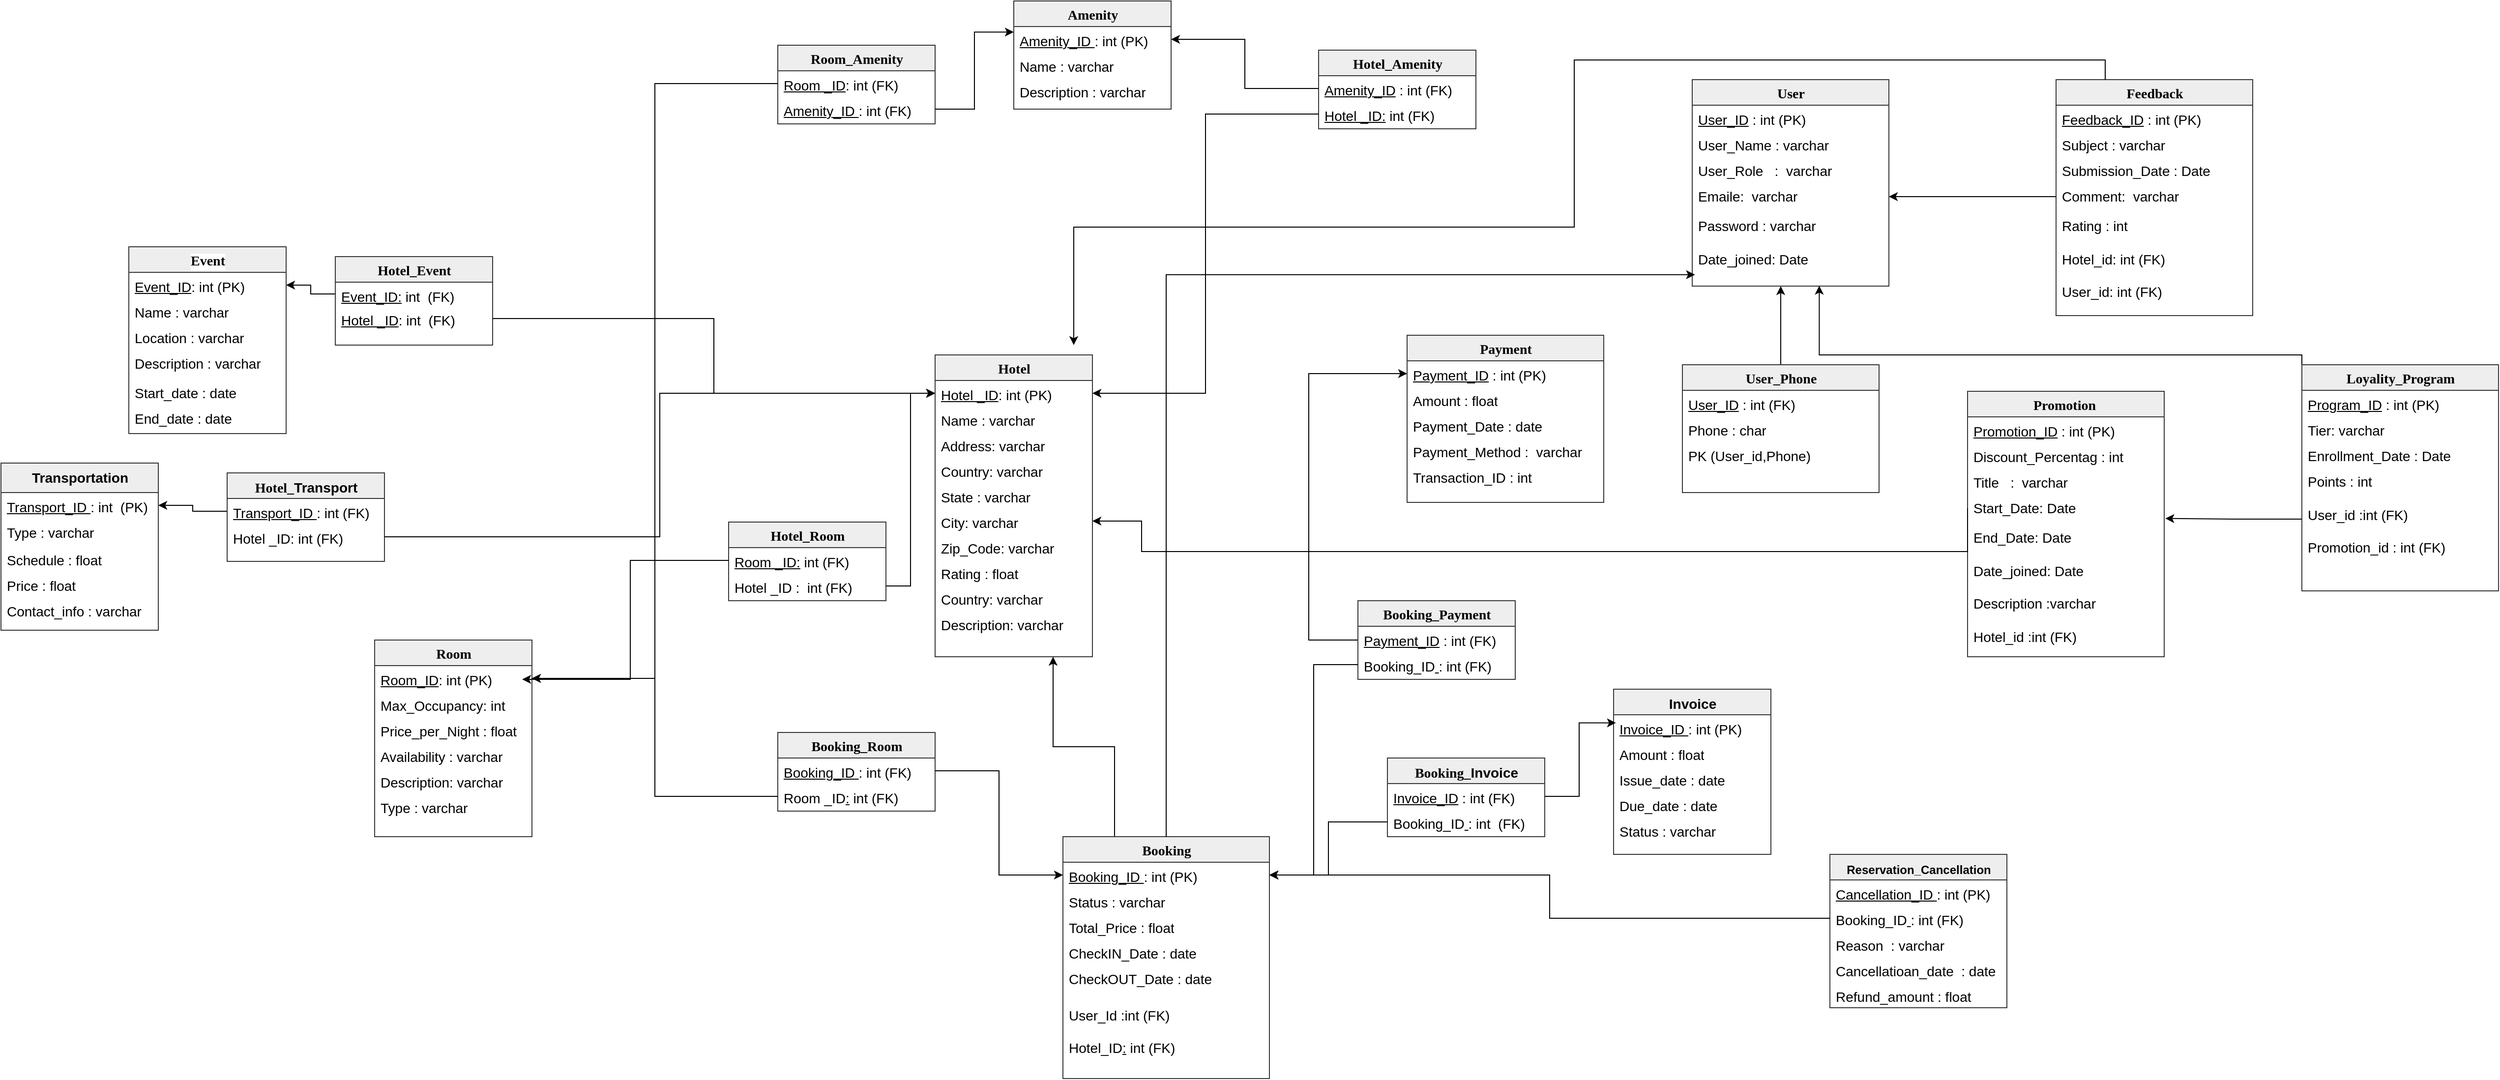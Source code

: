 <mxfile version="24.4.13" type="device" pages="3">
  <diagram name="Page-1" id="9f46799a-70d6-7492-0946-bef42562c5a5">
    <mxGraphModel dx="3725" dy="2260" grid="1" gridSize="10" guides="1" tooltips="1" connect="1" arrows="1" fold="1" page="1" pageScale="1" pageWidth="1100" pageHeight="850" background="none" math="0" shadow="0">
      <root>
        <mxCell id="0" />
        <mxCell id="1" parent="0" />
        <mxCell id="78961159f06e98e8-17" value="Hotel" style="swimlane;html=1;fontStyle=1;align=center;verticalAlign=top;childLayout=stackLayout;horizontal=1;startSize=26;horizontalStack=0;resizeParent=1;resizeLast=0;collapsible=1;marginBottom=0;swimlaneFillColor=#ffffff;rounded=0;shadow=0;comic=0;labelBackgroundColor=none;strokeWidth=1;fillColor=#eeeeee;fontFamily=Verdana;fontSize=14;strokeColor=#36393d;" parent="1" vertex="1">
          <mxGeometry x="280" y="-190" width="160" height="307" as="geometry" />
        </mxCell>
        <mxCell id="78961159f06e98e8-21" value="&lt;span style=&quot;text-align: center; font-size: 14px;&quot;&gt;&lt;u&gt;Hotel _ID&lt;/u&gt;&lt;/span&gt;: int (PK)" style="text;html=1;strokeColor=none;fillColor=none;align=left;verticalAlign=top;spacingLeft=4;spacingRight=4;whiteSpace=wrap;overflow=hidden;rotatable=0;points=[[0,0.5],[1,0.5]];portConstraint=eastwest;fontSize=14;" parent="78961159f06e98e8-17" vertex="1">
          <mxGeometry y="26" width="160" height="26" as="geometry" />
        </mxCell>
        <mxCell id="78961159f06e98e8-25" value="&lt;span style=&quot;text-align: center; font-size: 14px;&quot;&gt;Name&amp;nbsp;&lt;/span&gt;: varchar" style="text;html=1;strokeColor=none;fillColor=none;align=left;verticalAlign=top;spacingLeft=4;spacingRight=4;whiteSpace=wrap;overflow=hidden;rotatable=0;points=[[0,0.5],[1,0.5]];portConstraint=eastwest;fontSize=14;" parent="78961159f06e98e8-17" vertex="1">
          <mxGeometry y="52" width="160" height="26" as="geometry" />
        </mxCell>
        <mxCell id="AnVdaM48TsKzXqkaSUUS-2" value="&lt;span style=&quot;text-align: center; font-size: 14px;&quot;&gt;Address&lt;/span&gt;: varchar" style="text;html=1;strokeColor=none;fillColor=none;align=left;verticalAlign=top;spacingLeft=4;spacingRight=4;whiteSpace=wrap;overflow=hidden;rotatable=0;points=[[0,0.5],[1,0.5]];portConstraint=eastwest;fontSize=14;" parent="78961159f06e98e8-17" vertex="1">
          <mxGeometry y="78" width="160" height="26" as="geometry" />
        </mxCell>
        <mxCell id="78961159f06e98e8-33" value="&lt;span style=&quot;text-align: center; font-size: 14px;&quot;&gt;Country&lt;/span&gt;: varchar" style="text;html=1;strokeColor=none;fillColor=none;align=left;verticalAlign=top;spacingLeft=4;spacingRight=4;whiteSpace=wrap;overflow=hidden;rotatable=0;points=[[0,0.5],[1,0.5]];portConstraint=eastwest;fontSize=14;" parent="78961159f06e98e8-17" vertex="1">
          <mxGeometry y="104" width="160" height="26" as="geometry" />
        </mxCell>
        <mxCell id="78961159f06e98e8-24" value="&lt;span style=&quot;text-align: center; font-size: 14px;&quot;&gt;State&amp;nbsp;&lt;/span&gt;: varchar" style="text;html=1;strokeColor=none;fillColor=none;align=left;verticalAlign=top;spacingLeft=4;spacingRight=4;whiteSpace=wrap;overflow=hidden;rotatable=0;points=[[0,0.5],[1,0.5]];portConstraint=eastwest;fontSize=14;" parent="78961159f06e98e8-17" vertex="1">
          <mxGeometry y="130" width="160" height="26" as="geometry" />
        </mxCell>
        <mxCell id="78961159f06e98e8-26" value="&lt;span style=&quot;text-align: center; font-size: 14px;&quot;&gt;City&lt;/span&gt;: varchar" style="text;html=1;strokeColor=none;fillColor=none;align=left;verticalAlign=top;spacingLeft=4;spacingRight=4;whiteSpace=wrap;overflow=hidden;rotatable=0;points=[[0,0.5],[1,0.5]];portConstraint=eastwest;fontSize=14;" parent="78961159f06e98e8-17" vertex="1">
          <mxGeometry y="156" width="160" height="26" as="geometry" />
        </mxCell>
        <mxCell id="78961159f06e98e8-37" value="&lt;span style=&quot;text-align: center; font-size: 14px;&quot;&gt;Zip_Code&lt;/span&gt;: varchar" style="text;html=1;strokeColor=none;fillColor=none;align=left;verticalAlign=top;spacingLeft=4;spacingRight=4;whiteSpace=wrap;overflow=hidden;rotatable=0;points=[[0,0.5],[1,0.5]];portConstraint=eastwest;fontSize=14;" parent="78961159f06e98e8-17" vertex="1">
          <mxGeometry y="182" width="160" height="26" as="geometry" />
        </mxCell>
        <mxCell id="78961159f06e98e8-23" value="&lt;span style=&quot;text-align: center; font-size: 14px;&quot;&gt;Rating&amp;nbsp;&lt;/span&gt;: float" style="text;html=1;strokeColor=none;fillColor=none;align=left;verticalAlign=top;spacingLeft=4;spacingRight=4;whiteSpace=wrap;overflow=hidden;rotatable=0;points=[[0,0.5],[1,0.5]];portConstraint=eastwest;fontSize=14;" parent="78961159f06e98e8-17" vertex="1">
          <mxGeometry y="208" width="160" height="26" as="geometry" />
        </mxCell>
        <mxCell id="AnVdaM48TsKzXqkaSUUS-14" value="&lt;span style=&quot;text-align: center; font-size: 14px;&quot;&gt;Country&lt;/span&gt;: varchar" style="text;html=1;strokeColor=none;fillColor=none;align=left;verticalAlign=top;spacingLeft=4;spacingRight=4;whiteSpace=wrap;overflow=hidden;rotatable=0;points=[[0,0.5],[1,0.5]];portConstraint=eastwest;fontSize=14;" parent="78961159f06e98e8-17" vertex="1">
          <mxGeometry y="234" width="160" height="26" as="geometry" />
        </mxCell>
        <mxCell id="78961159f06e98e8-36" value="&lt;span style=&quot;text-align: center; font-size: 14px;&quot;&gt;Description&lt;/span&gt;: varchar" style="text;html=1;strokeColor=none;fillColor=none;align=left;verticalAlign=top;spacingLeft=4;spacingRight=4;whiteSpace=wrap;overflow=hidden;rotatable=0;points=[[0,0.5],[1,0.5]];portConstraint=eastwest;fontSize=14;" parent="78961159f06e98e8-17" vertex="1">
          <mxGeometry y="260" width="160" height="26" as="geometry" />
        </mxCell>
        <mxCell id="78961159f06e98e8-30" value="&lt;span style=&quot;font-family: Helvetica; font-size: 14px; text-wrap: wrap;&quot;&gt;Transportation&lt;/span&gt;" style="swimlane;html=1;fontStyle=1;align=center;verticalAlign=top;childLayout=stackLayout;horizontal=1;startSize=30;horizontalStack=0;resizeParent=1;resizeLast=0;collapsible=1;marginBottom=0;swimlaneFillColor=#ffffff;rounded=0;shadow=0;comic=0;labelBackgroundColor=none;strokeWidth=1;fillColor=#eeeeee;fontFamily=Verdana;fontSize=14;strokeColor=#36393d;" parent="1" vertex="1">
          <mxGeometry x="-670" y="-80" width="160" height="170" as="geometry" />
        </mxCell>
        <mxCell id="78961159f06e98e8-31" value="&lt;span style=&quot;text-align: center;&quot;&gt;&lt;u&gt;Transport_ID&amp;nbsp;&lt;/u&gt;:&lt;/span&gt;&amp;nbsp;int&amp;nbsp; (PK)" style="text;html=1;strokeColor=none;fillColor=none;align=left;verticalAlign=top;spacingLeft=4;spacingRight=4;whiteSpace=wrap;overflow=hidden;rotatable=0;points=[[0,0.5],[1,0.5]];portConstraint=eastwest;fontSize=14;" parent="78961159f06e98e8-30" vertex="1">
          <mxGeometry y="30" width="160" height="26" as="geometry" />
        </mxCell>
        <mxCell id="78961159f06e98e8-32" value="&lt;span style=&quot;font-size: 14px; text-align: center;&quot;&gt;Type&amp;nbsp;&lt;/span&gt;: varchar" style="text;html=1;strokeColor=none;fillColor=none;align=left;verticalAlign=top;spacingLeft=4;spacingRight=4;whiteSpace=wrap;overflow=hidden;rotatable=0;points=[[0,0.5],[1,0.5]];portConstraint=eastwest;fontSize=14;" parent="78961159f06e98e8-30" vertex="1">
          <mxGeometry y="56" width="160" height="28" as="geometry" />
        </mxCell>
        <mxCell id="78961159f06e98e8-34" value="&lt;span style=&quot;font-size: 14px; text-align: center;&quot;&gt;Schedule&amp;nbsp;&lt;/span&gt;: float" style="text;html=1;strokeColor=none;fillColor=none;align=left;verticalAlign=top;spacingLeft=4;spacingRight=4;whiteSpace=wrap;overflow=hidden;rotatable=0;points=[[0,0.5],[1,0.5]];portConstraint=eastwest;fontSize=14;" parent="78961159f06e98e8-30" vertex="1">
          <mxGeometry y="84" width="160" height="26" as="geometry" />
        </mxCell>
        <mxCell id="78961159f06e98e8-39" value="&lt;span style=&quot;font-size: 14px; text-align: center;&quot;&gt;Price&amp;nbsp;&lt;/span&gt;: float" style="text;html=1;strokeColor=none;fillColor=none;align=left;verticalAlign=top;spacingLeft=4;spacingRight=4;whiteSpace=wrap;overflow=hidden;rotatable=0;points=[[0,0.5],[1,0.5]];portConstraint=eastwest;fontSize=14;" parent="78961159f06e98e8-30" vertex="1">
          <mxGeometry y="110" width="160" height="26" as="geometry" />
        </mxCell>
        <mxCell id="78961159f06e98e8-40" value="&lt;span style=&quot;font-size: 14px; text-align: center;&quot;&gt;Contact_info&amp;nbsp;&lt;/span&gt;: varchar" style="text;html=1;strokeColor=none;fillColor=none;align=left;verticalAlign=top;spacingLeft=4;spacingRight=4;whiteSpace=wrap;overflow=hidden;rotatable=0;points=[[0,0.5],[1,0.5]];portConstraint=eastwest;fontSize=14;" parent="78961159f06e98e8-30" vertex="1">
          <mxGeometry y="136" width="160" height="26" as="geometry" />
        </mxCell>
        <mxCell id="78961159f06e98e8-43" value="Payment" style="swimlane;html=1;fontStyle=1;align=center;verticalAlign=top;childLayout=stackLayout;horizontal=1;startSize=26;horizontalStack=0;resizeParent=1;resizeLast=0;collapsible=1;marginBottom=0;swimlaneFillColor=#ffffff;rounded=0;shadow=0;comic=0;labelBackgroundColor=none;strokeWidth=1;fillColor=#eeeeee;fontFamily=Verdana;fontSize=14;strokeColor=#36393d;" parent="1" vertex="1">
          <mxGeometry x="760" y="-210" width="200" height="170" as="geometry" />
        </mxCell>
        <mxCell id="78961159f06e98e8-44" value="&lt;span style=&quot;font-size: 14px; text-align: center; text-decoration-line: underline;&quot;&gt;Payment_ID&lt;/span&gt;&amp;nbsp;: int (PK)" style="text;html=1;strokeColor=none;fillColor=none;align=left;verticalAlign=top;spacingLeft=4;spacingRight=4;whiteSpace=wrap;overflow=hidden;rotatable=0;points=[[0,0.5],[1,0.5]];portConstraint=eastwest;fontSize=14;" parent="78961159f06e98e8-43" vertex="1">
          <mxGeometry y="26" width="200" height="26" as="geometry" />
        </mxCell>
        <mxCell id="78961159f06e98e8-45" value="&lt;span style=&quot;font-size: 14px; text-align: center;&quot;&gt;Amount :&lt;/span&gt;&amp;nbsp;float" style="text;html=1;strokeColor=none;fillColor=none;align=left;verticalAlign=top;spacingLeft=4;spacingRight=4;whiteSpace=wrap;overflow=hidden;rotatable=0;points=[[0,0.5],[1,0.5]];portConstraint=eastwest;fontSize=14;" parent="78961159f06e98e8-43" vertex="1">
          <mxGeometry y="52" width="200" height="26" as="geometry" />
        </mxCell>
        <mxCell id="78961159f06e98e8-49" value="&lt;span style=&quot;font-size: 14px; text-align: center;&quot;&gt;Payment_Date :&lt;/span&gt;&amp;nbsp;date" style="text;html=1;strokeColor=none;fillColor=none;align=left;verticalAlign=top;spacingLeft=4;spacingRight=4;whiteSpace=wrap;overflow=hidden;rotatable=0;points=[[0,0.5],[1,0.5]];portConstraint=eastwest;fontSize=14;" parent="78961159f06e98e8-43" vertex="1">
          <mxGeometry y="78" width="200" height="26" as="geometry" />
        </mxCell>
        <mxCell id="78961159f06e98e8-50" value="&lt;span style=&quot;font-size: 14px; text-align: center;&quot;&gt;Payment_Method&amp;nbsp;&lt;/span&gt;:&amp;nbsp; varchar" style="text;html=1;strokeColor=none;fillColor=none;align=left;verticalAlign=top;spacingLeft=4;spacingRight=4;whiteSpace=wrap;overflow=hidden;rotatable=0;points=[[0,0.5],[1,0.5]];portConstraint=eastwest;fontSize=14;" parent="78961159f06e98e8-43" vertex="1">
          <mxGeometry y="104" width="200" height="26" as="geometry" />
        </mxCell>
        <mxCell id="78961159f06e98e8-52" value="&lt;span style=&quot;font-size: 14px; text-align: center;&quot;&gt;Transaction_ID&amp;nbsp;&lt;/span&gt;: int" style="text;html=1;strokeColor=none;fillColor=none;align=left;verticalAlign=top;spacingLeft=4;spacingRight=4;whiteSpace=wrap;overflow=hidden;rotatable=0;points=[[0,0.5],[1,0.5]];portConstraint=eastwest;fontSize=14;" parent="78961159f06e98e8-43" vertex="1">
          <mxGeometry y="130" width="200" height="26" as="geometry" />
        </mxCell>
        <mxCell id="78961159f06e98e8-56" value="Event" style="swimlane;html=1;fontStyle=1;align=center;verticalAlign=top;childLayout=stackLayout;horizontal=1;startSize=26;horizontalStack=0;resizeParent=1;resizeLast=0;collapsible=1;marginBottom=0;swimlaneFillColor=#ffffff;rounded=0;shadow=0;comic=0;labelBackgroundColor=default;strokeWidth=1;fillColor=#eeeeee;fontFamily=Verdana;fontSize=14;strokeColor=#36393d;" parent="1" vertex="1">
          <mxGeometry x="-540" y="-300" width="160" height="190" as="geometry" />
        </mxCell>
        <mxCell id="78961159f06e98e8-57" value="&lt;u&gt;Event_ID&lt;/u&gt;: int (PK)" style="text;html=1;strokeColor=none;fillColor=none;align=left;verticalAlign=top;spacingLeft=4;spacingRight=4;whiteSpace=wrap;overflow=hidden;rotatable=0;points=[[0,0.5],[1,0.5]];portConstraint=eastwest;fontSize=14;" parent="78961159f06e98e8-56" vertex="1">
          <mxGeometry y="26" width="160" height="26" as="geometry" />
        </mxCell>
        <mxCell id="78961159f06e98e8-58" value="&lt;span style=&quot;font-size: 14px; text-align: center;&quot;&gt;Name :&amp;nbsp;&lt;/span&gt;varchar" style="text;html=1;strokeColor=none;fillColor=none;align=left;verticalAlign=top;spacingLeft=4;spacingRight=4;whiteSpace=wrap;overflow=hidden;rotatable=0;points=[[0,0.5],[1,0.5]];portConstraint=eastwest;fontSize=14;" parent="78961159f06e98e8-56" vertex="1">
          <mxGeometry y="52" width="160" height="26" as="geometry" />
        </mxCell>
        <mxCell id="78961159f06e98e8-59" value="&lt;font style=&quot;font-size: 14px;&quot;&gt;&lt;span style=&quot;text-align: center;&quot;&gt;Location :&lt;/span&gt;&amp;nbsp;&lt;/font&gt;varchar" style="text;html=1;strokeColor=none;fillColor=none;align=left;verticalAlign=top;spacingLeft=4;spacingRight=4;whiteSpace=wrap;overflow=hidden;rotatable=0;points=[[0,0.5],[1,0.5]];portConstraint=eastwest;fontSize=14;" parent="78961159f06e98e8-56" vertex="1">
          <mxGeometry y="78" width="160" height="26" as="geometry" />
        </mxCell>
        <mxCell id="78961159f06e98e8-60" value="&lt;span style=&quot;font-size: 14px; text-align: center;&quot;&gt;Description :&lt;/span&gt;&amp;nbsp;varchar" style="text;html=1;strokeColor=none;fillColor=none;align=left;verticalAlign=top;spacingLeft=4;spacingRight=4;whiteSpace=wrap;overflow=hidden;rotatable=0;points=[[0,0.5],[1,0.5]];portConstraint=eastwest;fontSize=14;" parent="78961159f06e98e8-56" vertex="1">
          <mxGeometry y="104" width="160" height="30" as="geometry" />
        </mxCell>
        <mxCell id="78961159f06e98e8-61" value="&lt;span style=&quot;font-size: 14px; text-align: center;&quot;&gt;Start_date&amp;nbsp;&lt;/span&gt;: date" style="text;html=1;strokeColor=none;fillColor=none;align=left;verticalAlign=top;spacingLeft=4;spacingRight=4;whiteSpace=wrap;overflow=hidden;rotatable=0;points=[[0,0.5],[1,0.5]];portConstraint=eastwest;fontSize=14;" parent="78961159f06e98e8-56" vertex="1">
          <mxGeometry y="134" width="160" height="26" as="geometry" />
        </mxCell>
        <mxCell id="78961159f06e98e8-62" value="&lt;span style=&quot;font-size: 14px; text-align: center;&quot;&gt;End_date&amp;nbsp;&lt;/span&gt;: date" style="text;html=1;strokeColor=none;fillColor=none;align=left;verticalAlign=top;spacingLeft=4;spacingRight=4;whiteSpace=wrap;overflow=hidden;rotatable=0;points=[[0,0.5],[1,0.5]];portConstraint=eastwest;fontSize=14;" parent="78961159f06e98e8-56" vertex="1">
          <mxGeometry y="160" width="160" height="26" as="geometry" />
        </mxCell>
        <mxCell id="78961159f06e98e8-69" value="Room" style="swimlane;html=1;fontStyle=1;align=center;verticalAlign=top;childLayout=stackLayout;horizontal=1;startSize=26;horizontalStack=0;resizeParent=1;resizeLast=0;collapsible=1;marginBottom=0;swimlaneFillColor=#ffffff;rounded=0;shadow=0;comic=0;labelBackgroundColor=none;strokeWidth=1;fillColor=#eeeeee;fontFamily=Verdana;fontSize=14;strokeColor=#36393d;" parent="1" vertex="1">
          <mxGeometry x="-290" y="100" width="160" height="200" as="geometry" />
        </mxCell>
        <mxCell id="78961159f06e98e8-70" value="&lt;span style=&quot;font-size: 14px; text-align: center;&quot;&gt;&lt;u&gt;Room_ID&lt;/u&gt;&lt;/span&gt;: int (PK)" style="text;html=1;strokeColor=none;fillColor=none;align=left;verticalAlign=top;spacingLeft=4;spacingRight=4;whiteSpace=wrap;overflow=hidden;rotatable=0;points=[[0,0.5],[1,0.5]];portConstraint=eastwest;fontSize=14;" parent="78961159f06e98e8-69" vertex="1">
          <mxGeometry y="26" width="160" height="26" as="geometry" />
        </mxCell>
        <mxCell id="78961159f06e98e8-71" value="&lt;span style=&quot;font-size: 14px; text-align: center;&quot;&gt;Max_Occupancy&lt;/span&gt;: int" style="text;html=1;strokeColor=none;fillColor=none;align=left;verticalAlign=top;spacingLeft=4;spacingRight=4;whiteSpace=wrap;overflow=hidden;rotatable=0;points=[[0,0.5],[1,0.5]];portConstraint=eastwest;fontSize=14;" parent="78961159f06e98e8-69" vertex="1">
          <mxGeometry y="52" width="160" height="26" as="geometry" />
        </mxCell>
        <mxCell id="78961159f06e98e8-72" value="&lt;span style=&quot;font-size: 14px; text-align: center;&quot;&gt;Price_per_Night&amp;nbsp;&lt;/span&gt;: float" style="text;html=1;strokeColor=none;fillColor=none;align=left;verticalAlign=top;spacingLeft=4;spacingRight=4;whiteSpace=wrap;overflow=hidden;rotatable=0;points=[[0,0.5],[1,0.5]];portConstraint=eastwest;fontSize=14;" parent="78961159f06e98e8-69" vertex="1">
          <mxGeometry y="78" width="160" height="26" as="geometry" />
        </mxCell>
        <mxCell id="78961159f06e98e8-74" value="&lt;span style=&quot;font-size: 14px; text-align: center;&quot;&gt;Availability :&lt;/span&gt;&amp;nbsp;varchar" style="text;html=1;strokeColor=none;fillColor=none;align=left;verticalAlign=top;spacingLeft=4;spacingRight=4;whiteSpace=wrap;overflow=hidden;rotatable=0;points=[[0,0.5],[1,0.5]];portConstraint=eastwest;fontSize=14;" parent="78961159f06e98e8-69" vertex="1">
          <mxGeometry y="104" width="160" height="26" as="geometry" />
        </mxCell>
        <mxCell id="78961159f06e98e8-75" value="&lt;span style=&quot;font-size: 14px; text-align: center;&quot;&gt;Description&lt;/span&gt;: varchar" style="text;html=1;strokeColor=none;fillColor=none;align=left;verticalAlign=top;spacingLeft=4;spacingRight=4;whiteSpace=wrap;overflow=hidden;rotatable=0;points=[[0,0.5],[1,0.5]];portConstraint=eastwest;fontSize=14;" parent="78961159f06e98e8-69" vertex="1">
          <mxGeometry y="130" width="160" height="26" as="geometry" />
        </mxCell>
        <mxCell id="78961159f06e98e8-76" value="&lt;span style=&quot;font-size: 14px; text-align: center;&quot;&gt;Type&amp;nbsp;&lt;/span&gt;: varchar" style="text;html=1;strokeColor=none;fillColor=none;align=left;verticalAlign=top;spacingLeft=4;spacingRight=4;whiteSpace=wrap;overflow=hidden;rotatable=0;points=[[0,0.5],[1,0.5]];portConstraint=eastwest;fontSize=14;" parent="78961159f06e98e8-69" vertex="1">
          <mxGeometry y="156" width="160" height="26" as="geometry" />
        </mxCell>
        <mxCell id="xuSP38dfbPnXMIdWxUSy-62" style="edgeStyle=orthogonalEdgeStyle;rounded=0;orthogonalLoop=1;jettySize=auto;html=1;exitX=0.25;exitY=0;exitDx=0;exitDy=0;entryX=0.75;entryY=1;entryDx=0;entryDy=0;" parent="1" source="78961159f06e98e8-82" target="78961159f06e98e8-17" edge="1">
          <mxGeometry relative="1" as="geometry" />
        </mxCell>
        <mxCell id="78961159f06e98e8-82" value="Booking" style="swimlane;html=1;fontStyle=1;align=center;verticalAlign=top;childLayout=stackLayout;horizontal=1;startSize=26;horizontalStack=0;resizeParent=1;resizeLast=0;collapsible=1;marginBottom=0;swimlaneFillColor=#ffffff;rounded=0;shadow=0;comic=0;labelBackgroundColor=none;strokeWidth=1;fillColor=#eeeeee;fontFamily=Verdana;fontSize=14;strokeColor=#36393d;" parent="1" vertex="1">
          <mxGeometry x="410" y="300" width="210" height="246" as="geometry" />
        </mxCell>
        <mxCell id="78961159f06e98e8-83" value="&lt;span style=&quot;font-size: 14px; text-align: center; text-decoration-line: underline;&quot;&gt;Booking_ID&amp;nbsp;&lt;/span&gt;: int&amp;nbsp;&lt;span style=&quot;text-align: center;&quot;&gt;(PK)&lt;/span&gt;" style="text;html=1;strokeColor=none;fillColor=none;align=left;verticalAlign=top;spacingLeft=4;spacingRight=4;whiteSpace=wrap;overflow=hidden;rotatable=0;points=[[0,0.5],[1,0.5]];portConstraint=eastwest;fontSize=14;" parent="78961159f06e98e8-82" vertex="1">
          <mxGeometry y="26" width="210" height="26" as="geometry" />
        </mxCell>
        <mxCell id="78961159f06e98e8-84" value="&lt;span style=&quot;font-size: 14px; text-align: center;&quot;&gt;Status&amp;nbsp;&lt;/span&gt;: varchar" style="text;html=1;strokeColor=none;fillColor=none;align=left;verticalAlign=top;spacingLeft=4;spacingRight=4;whiteSpace=wrap;overflow=hidden;rotatable=0;points=[[0,0.5],[1,0.5]];portConstraint=eastwest;fontSize=14;" parent="78961159f06e98e8-82" vertex="1">
          <mxGeometry y="52" width="210" height="26" as="geometry" />
        </mxCell>
        <mxCell id="78961159f06e98e8-85" value="&lt;span style=&quot;font-size: 14px; text-align: center;&quot;&gt;Total_Price&amp;nbsp;&lt;/span&gt;: float" style="text;html=1;strokeColor=none;fillColor=none;align=left;verticalAlign=top;spacingLeft=4;spacingRight=4;whiteSpace=wrap;overflow=hidden;rotatable=0;points=[[0,0.5],[1,0.5]];portConstraint=eastwest;fontSize=14;" parent="78961159f06e98e8-82" vertex="1">
          <mxGeometry y="78" width="210" height="26" as="geometry" />
        </mxCell>
        <mxCell id="78961159f06e98e8-86" value="&lt;span style=&quot;font-size: 14px; text-align: center;&quot;&gt;CheckIN_Date&amp;nbsp;&lt;/span&gt;: date" style="text;html=1;strokeColor=none;fillColor=none;align=left;verticalAlign=top;spacingLeft=4;spacingRight=4;whiteSpace=wrap;overflow=hidden;rotatable=0;points=[[0,0.5],[1,0.5]];portConstraint=eastwest;fontSize=14;" parent="78961159f06e98e8-82" vertex="1">
          <mxGeometry y="104" width="210" height="26" as="geometry" />
        </mxCell>
        <mxCell id="78961159f06e98e8-87" value="&lt;span style=&quot;font-size: 14px; text-align: center;&quot;&gt;CheckOUT_Date&lt;/span&gt;&amp;nbsp;: date&lt;div&gt;&lt;br&gt;&lt;div&gt;&lt;span style=&quot;color: rgba(0, 0, 0, 0); font-family: monospace; font-size: 0px; text-wrap: nowrap;&quot;&gt;%3CmxGraphModel%3E%3Croot%3E%3CmxCell%20id%3D%220%22%2F%3E%3CmxCell%20id%3D%221%22%20parent%3D%220%22%2F%3E%3CmxCell%20id%3D%222%22%20value%3D%22%26lt%3Bspan%20style%3D%26quot%3Btext-align%3A%20center%3B%20font-size%3A%2014px%3B%26quot%3B%26gt%3BRoom%20_ID%26lt%3B%2Fspan%26gt%3B%26lt%3Bu%26gt%3B%3A%26lt%3B%2Fu%26gt%3B%20int%26amp%3Bnbsp%3B%26lt%3Bspan%20style%3D%26quot%3Btext-align%3A%20center%3B%26quot%3B%26gt%3B(FK)%26lt%3B%2Fspan%26gt%3B%22%20style%3D%22text%3Bhtml%3D1%3BstrokeColor%3Dnone%3BfillColor%3Dnone%3Balign%3Dleft%3BverticalAlign%3Dtop%3BspacingLeft%3D4%3BspacingRight%3D4%3BwhiteSpace%3Dwrap%3Boverflow%3Dhidden%3Brotatable%3D0%3Bpoints%3D%5B%5B0%2C0.5%5D%2C%5B1%2C0.5%5D%5D%3BportConstraint%3Deastwest%3BfontSize%3D14%3B%22%20vertex%3D%221%22%20parent%3D%221%22%3E%3CmxGeometry%20x%3D%22120%22%20y%3D%22246%22%20width%3D%22160%22%20height%3D%2226%22%20as%3D%22geometry%22%2F%3E%3C%2FmxCell%3E%3C%2Froot%3E%3C%2FmxGraphModel%3Esss&lt;/span&gt;&lt;span style=&quot;background-color: initial; text-align: center;&quot;&gt;User _ID&lt;/span&gt;&lt;u style=&quot;background-color: initial;&quot;&gt;:&lt;/u&gt;&lt;span style=&quot;background-color: initial;&quot;&gt;&amp;nbsp;int&amp;nbsp;&lt;/span&gt;&lt;span style=&quot;background-color: initial; text-align: center;&quot;&gt;(FK)&lt;/span&gt;&lt;/div&gt;&lt;div&gt;&lt;div&gt;&lt;br&gt;&lt;/div&gt;&lt;/div&gt;&lt;/div&gt;" style="text;html=1;strokeColor=none;fillColor=none;align=left;verticalAlign=top;spacingLeft=4;spacingRight=4;whiteSpace=wrap;overflow=hidden;rotatable=0;points=[[0,0.5],[1,0.5]];portConstraint=eastwest;fontSize=14;" parent="78961159f06e98e8-82" vertex="1">
          <mxGeometry y="130" width="210" height="20" as="geometry" />
        </mxCell>
        <mxCell id="xuSP38dfbPnXMIdWxUSy-41" value="&lt;div style=&quot;text-align: center;&quot;&gt;&lt;br&gt;&lt;/div&gt;&lt;div style=&quot;text-align: center;&quot;&gt;User_Id :int (FK)&lt;/div&gt;&lt;div style=&quot;text-align: center;&quot;&gt;&lt;br&gt;&lt;/div&gt;&lt;div style=&quot;text-align: center;&quot;&gt;&lt;br&gt;&lt;/div&gt;" style="text;html=1;strokeColor=none;fillColor=none;align=left;verticalAlign=top;spacingLeft=4;spacingRight=4;whiteSpace=wrap;overflow=hidden;rotatable=0;points=[[0,0.5],[1,0.5]];portConstraint=eastwest;fontSize=14;" parent="78961159f06e98e8-82" vertex="1">
          <mxGeometry y="150" width="210" height="50" as="geometry" />
        </mxCell>
        <mxCell id="xuSP38dfbPnXMIdWxUSy-43" value="&lt;span style=&quot;text-align: center; font-size: 14px;&quot;&gt;Hotel_ID&lt;/span&gt;&lt;u&gt;:&lt;/u&gt; int&amp;nbsp;&lt;span style=&quot;text-align: center;&quot;&gt;(FK)&lt;/span&gt;" style="text;html=1;strokeColor=none;fillColor=none;align=left;verticalAlign=top;spacingLeft=4;spacingRight=4;whiteSpace=wrap;overflow=hidden;rotatable=0;points=[[0,0.5],[1,0.5]];portConstraint=eastwest;fontSize=14;" parent="78961159f06e98e8-82" vertex="1">
          <mxGeometry y="200" width="210" height="26" as="geometry" />
        </mxCell>
        <mxCell id="78961159f06e98e8-95" value="&lt;span style=&quot;font-family: Helvetica; text-wrap: wrap;&quot;&gt;&lt;font style=&quot;font-size: 14px;&quot;&gt;Invoice&lt;/font&gt;&lt;/span&gt;" style="swimlane;html=1;fontStyle=1;align=center;verticalAlign=top;childLayout=stackLayout;horizontal=1;startSize=26;horizontalStack=0;resizeParent=1;resizeLast=0;collapsible=1;marginBottom=0;swimlaneFillColor=#ffffff;rounded=0;shadow=0;comic=0;labelBackgroundColor=none;strokeWidth=1;fillColor=#eeeeee;fontFamily=Verdana;fontSize=14;strokeColor=#36393d;" parent="1" vertex="1">
          <mxGeometry x="970" y="150" width="160" height="168" as="geometry" />
        </mxCell>
        <mxCell id="78961159f06e98e8-96" value="&lt;u style=&quot;font-size: 14px; text-align: center;&quot;&gt;Invoice_ID&amp;nbsp;&lt;/u&gt;: int (PK)" style="text;html=1;strokeColor=none;fillColor=none;align=left;verticalAlign=top;spacingLeft=4;spacingRight=4;whiteSpace=wrap;overflow=hidden;rotatable=0;points=[[0,0.5],[1,0.5]];portConstraint=eastwest;fontSize=14;" parent="78961159f06e98e8-95" vertex="1">
          <mxGeometry y="26" width="160" height="26" as="geometry" />
        </mxCell>
        <mxCell id="78961159f06e98e8-97" value="&lt;span style=&quot;font-size: 14px; text-align: center;&quot;&gt;Amount&lt;/span&gt;&amp;nbsp;: float" style="text;html=1;strokeColor=none;fillColor=none;align=left;verticalAlign=top;spacingLeft=4;spacingRight=4;whiteSpace=wrap;overflow=hidden;rotatable=0;points=[[0,0.5],[1,0.5]];portConstraint=eastwest;fontSize=14;" parent="78961159f06e98e8-95" vertex="1">
          <mxGeometry y="52" width="160" height="26" as="geometry" />
        </mxCell>
        <mxCell id="78961159f06e98e8-98" value="&lt;span style=&quot;font-size: 14px; text-align: center;&quot;&gt;Issue_date&amp;nbsp;&lt;/span&gt;: date" style="text;html=1;strokeColor=none;fillColor=none;align=left;verticalAlign=top;spacingLeft=4;spacingRight=4;whiteSpace=wrap;overflow=hidden;rotatable=0;points=[[0,0.5],[1,0.5]];portConstraint=eastwest;fontSize=14;" parent="78961159f06e98e8-95" vertex="1">
          <mxGeometry y="78" width="160" height="26" as="geometry" />
        </mxCell>
        <mxCell id="78961159f06e98e8-102" value="&lt;span style=&quot;font-size: 14px; text-align: center;&quot;&gt;Due_date&amp;nbsp;&lt;/span&gt;: date" style="text;html=1;strokeColor=none;fillColor=none;align=left;verticalAlign=top;spacingLeft=4;spacingRight=4;whiteSpace=wrap;overflow=hidden;rotatable=0;points=[[0,0.5],[1,0.5]];portConstraint=eastwest;fontSize=14;" parent="78961159f06e98e8-95" vertex="1">
          <mxGeometry y="104" width="160" height="26" as="geometry" />
        </mxCell>
        <mxCell id="78961159f06e98e8-104" value="&lt;span style=&quot;font-size: 14px; text-align: center;&quot;&gt;Status&amp;nbsp;&lt;/span&gt;: varchar" style="text;html=1;strokeColor=none;fillColor=none;align=left;verticalAlign=top;spacingLeft=4;spacingRight=4;whiteSpace=wrap;overflow=hidden;rotatable=0;points=[[0,0.5],[1,0.5]];portConstraint=eastwest;fontSize=14;" parent="78961159f06e98e8-95" vertex="1">
          <mxGeometry y="130" width="160" height="26" as="geometry" />
        </mxCell>
        <mxCell id="78961159f06e98e8-108" value="Amenity" style="swimlane;html=1;fontStyle=1;align=center;verticalAlign=top;childLayout=stackLayout;horizontal=1;startSize=26;horizontalStack=0;resizeParent=1;resizeLast=0;collapsible=1;marginBottom=0;swimlaneFillColor=#ffffff;rounded=0;shadow=0;comic=0;labelBackgroundColor=none;strokeWidth=1;fillColor=#eeeeee;fontFamily=Verdana;fontSize=14;strokeColor=#36393d;" parent="1" vertex="1">
          <mxGeometry x="360" y="-550" width="160" height="110" as="geometry" />
        </mxCell>
        <mxCell id="78961159f06e98e8-109" value="&lt;span style=&quot;font-size: 14px; text-align: center;&quot;&gt;&lt;u&gt;Amenity_ID&amp;nbsp;&lt;/u&gt;:&amp;nbsp;&lt;/span&gt;int (PK)" style="text;html=1;strokeColor=none;fillColor=none;align=left;verticalAlign=top;spacingLeft=4;spacingRight=4;whiteSpace=wrap;overflow=hidden;rotatable=0;points=[[0,0.5],[1,0.5]];portConstraint=eastwest;fontSize=14;" parent="78961159f06e98e8-108" vertex="1">
          <mxGeometry y="26" width="160" height="26" as="geometry" />
        </mxCell>
        <mxCell id="78961159f06e98e8-110" value="&lt;span style=&quot;font-size: 14px; text-align: center;&quot;&gt;Name&amp;nbsp;&lt;/span&gt;: varchar" style="text;html=1;strokeColor=none;fillColor=none;align=left;verticalAlign=top;spacingLeft=4;spacingRight=4;whiteSpace=wrap;overflow=hidden;rotatable=0;points=[[0,0.5],[1,0.5]];portConstraint=eastwest;fontSize=14;" parent="78961159f06e98e8-108" vertex="1">
          <mxGeometry y="52" width="160" height="26" as="geometry" />
        </mxCell>
        <mxCell id="78961159f06e98e8-117" value="&lt;span style=&quot;font-size: 14px; text-align: center;&quot;&gt;Description :&lt;/span&gt;&amp;nbsp;varchar" style="text;html=1;strokeColor=none;fillColor=none;align=left;verticalAlign=top;spacingLeft=4;spacingRight=4;whiteSpace=wrap;overflow=hidden;rotatable=0;points=[[0,0.5],[1,0.5]];portConstraint=eastwest;fontSize=14;" parent="78961159f06e98e8-108" vertex="1">
          <mxGeometry y="78" width="160" height="24" as="geometry" />
        </mxCell>
        <mxCell id="AnVdaM48TsKzXqkaSUUS-20" value="Hotel_Amenity" style="swimlane;html=1;fontStyle=1;align=center;verticalAlign=top;childLayout=stackLayout;horizontal=1;startSize=26;horizontalStack=0;resizeParent=1;resizeLast=0;collapsible=1;marginBottom=0;swimlaneFillColor=#ffffff;rounded=0;shadow=0;comic=0;labelBackgroundColor=none;strokeWidth=1;fillColor=#eeeeee;fontFamily=Verdana;fontSize=14;strokeColor=#36393d;" parent="1" vertex="1">
          <mxGeometry x="670" y="-500" width="160" height="80" as="geometry" />
        </mxCell>
        <mxCell id="AnVdaM48TsKzXqkaSUUS-21" value="&lt;span style=&quot;font-size: 14px;&quot;&gt;&lt;span style=&quot;text-align: center; font-size: 14px;&quot;&gt;&lt;font style=&quot;font-size: 14px;&quot;&gt;&lt;u&gt;Amenity_ID&lt;/u&gt; :&amp;nbsp;&lt;/font&gt;&lt;/span&gt;&lt;/span&gt;int&amp;nbsp;&lt;span style=&quot;text-align: center;&quot;&gt;(FK)&lt;/span&gt;" style="text;html=1;strokeColor=none;fillColor=none;align=left;verticalAlign=top;spacingLeft=4;spacingRight=4;whiteSpace=wrap;overflow=hidden;rotatable=0;points=[[0,0.5],[1,0.5]];portConstraint=eastwest;fontSize=14;" parent="AnVdaM48TsKzXqkaSUUS-20" vertex="1">
          <mxGeometry y="26" width="160" height="26" as="geometry" />
        </mxCell>
        <mxCell id="AnVdaM48TsKzXqkaSUUS-22" value="&lt;u&gt;&lt;span style=&quot;text-align: center; font-size: 14px;&quot;&gt;Hotel _ID&lt;/span&gt;:&lt;/u&gt;&amp;nbsp;int&amp;nbsp;&lt;span style=&quot;text-align: center;&quot;&gt;(FK)&lt;/span&gt;" style="text;html=1;strokeColor=none;fillColor=none;align=left;verticalAlign=top;spacingLeft=4;spacingRight=4;whiteSpace=wrap;overflow=hidden;rotatable=0;points=[[0,0.5],[1,0.5]];portConstraint=eastwest;fontSize=14;" parent="AnVdaM48TsKzXqkaSUUS-20" vertex="1">
          <mxGeometry y="52" width="160" height="26" as="geometry" />
        </mxCell>
        <mxCell id="AnVdaM48TsKzXqkaSUUS-26" style="edgeStyle=orthogonalEdgeStyle;rounded=0;orthogonalLoop=1;jettySize=auto;html=1;exitX=0;exitY=0.5;exitDx=0;exitDy=0;" parent="1" source="AnVdaM48TsKzXqkaSUUS-21" target="78961159f06e98e8-109" edge="1">
          <mxGeometry relative="1" as="geometry" />
        </mxCell>
        <mxCell id="AnVdaM48TsKzXqkaSUUS-27" style="edgeStyle=orthogonalEdgeStyle;rounded=0;orthogonalLoop=1;jettySize=auto;html=1;exitX=0;exitY=0.5;exitDx=0;exitDy=0;" parent="1" source="AnVdaM48TsKzXqkaSUUS-22" target="78961159f06e98e8-21" edge="1">
          <mxGeometry relative="1" as="geometry" />
        </mxCell>
        <mxCell id="AnVdaM48TsKzXqkaSUUS-28" value="Room_Amenity" style="swimlane;html=1;fontStyle=1;align=center;verticalAlign=top;childLayout=stackLayout;horizontal=1;startSize=26;horizontalStack=0;resizeParent=1;resizeLast=0;collapsible=1;marginBottom=0;swimlaneFillColor=#ffffff;rounded=0;shadow=0;comic=0;labelBackgroundColor=none;strokeWidth=1;fillColor=#eeeeee;fontFamily=Verdana;fontSize=14;strokeColor=#36393d;" parent="1" vertex="1">
          <mxGeometry x="120" y="-505" width="160" height="80" as="geometry" />
        </mxCell>
        <mxCell id="AnVdaM48TsKzXqkaSUUS-30" value="&lt;span style=&quot;text-align: center; font-size: 14px;&quot;&gt;&lt;u&gt;Room _ID&lt;/u&gt;&lt;/span&gt;: int&amp;nbsp;&lt;span style=&quot;text-align: center;&quot;&gt;(FK)&lt;/span&gt;" style="text;html=1;strokeColor=none;fillColor=none;align=left;verticalAlign=top;spacingLeft=4;spacingRight=4;whiteSpace=wrap;overflow=hidden;rotatable=0;points=[[0,0.5],[1,0.5]];portConstraint=eastwest;fontSize=14;" parent="AnVdaM48TsKzXqkaSUUS-28" vertex="1">
          <mxGeometry y="26" width="160" height="26" as="geometry" />
        </mxCell>
        <mxCell id="AnVdaM48TsKzXqkaSUUS-29" value="&lt;span style=&quot;font-size: 14px;&quot;&gt;&lt;span style=&quot;text-align: center; font-size: 14px;&quot;&gt;&lt;font style=&quot;font-size: 14px;&quot;&gt;&lt;u&gt;Amenity_ID &lt;/u&gt;: int (FK)&lt;/font&gt;&lt;/span&gt;&lt;/span&gt;" style="text;html=1;strokeColor=none;fillColor=none;align=left;verticalAlign=top;spacingLeft=4;spacingRight=4;whiteSpace=wrap;overflow=hidden;rotatable=0;points=[[0,0.5],[1,0.5]];portConstraint=eastwest;fontSize=14;" parent="AnVdaM48TsKzXqkaSUUS-28" vertex="1">
          <mxGeometry y="52" width="160" height="26" as="geometry" />
        </mxCell>
        <mxCell id="AnVdaM48TsKzXqkaSUUS-37" style="edgeStyle=orthogonalEdgeStyle;rounded=0;orthogonalLoop=1;jettySize=auto;html=1;entryX=0;entryY=0.215;entryDx=0;entryDy=0;entryPerimeter=0;" parent="1" source="AnVdaM48TsKzXqkaSUUS-29" target="78961159f06e98e8-109" edge="1">
          <mxGeometry relative="1" as="geometry" />
        </mxCell>
        <mxCell id="AnVdaM48TsKzXqkaSUUS-38" style="edgeStyle=orthogonalEdgeStyle;rounded=0;orthogonalLoop=1;jettySize=auto;html=1;exitX=0;exitY=0.5;exitDx=0;exitDy=0;" parent="1" source="AnVdaM48TsKzXqkaSUUS-30" target="78961159f06e98e8-70" edge="1">
          <mxGeometry relative="1" as="geometry" />
        </mxCell>
        <mxCell id="AnVdaM48TsKzXqkaSUUS-52" value="Hotel_Event" style="swimlane;html=1;fontStyle=1;align=center;verticalAlign=top;childLayout=stackLayout;horizontal=1;startSize=26;horizontalStack=0;resizeParent=1;resizeLast=0;collapsible=1;marginBottom=0;swimlaneFillColor=#ffffff;rounded=0;shadow=0;comic=0;labelBackgroundColor=none;strokeWidth=1;fillColor=#eeeeee;fontFamily=Verdana;fontSize=14;strokeColor=#36393d;" parent="1" vertex="1">
          <mxGeometry x="-330" y="-290" width="160" height="90" as="geometry" />
        </mxCell>
        <mxCell id="AnVdaM48TsKzXqkaSUUS-53" value="&lt;u&gt;Event_ID:&lt;/u&gt;&amp;nbsp;int&amp;nbsp;&amp;nbsp;(FK)" style="text;html=1;strokeColor=none;fillColor=none;align=left;verticalAlign=top;spacingLeft=4;spacingRight=4;whiteSpace=wrap;overflow=hidden;rotatable=0;points=[[0,0.5],[1,0.5]];portConstraint=eastwest;fontSize=14;" parent="AnVdaM48TsKzXqkaSUUS-52" vertex="1">
          <mxGeometry y="26" width="160" height="24" as="geometry" />
        </mxCell>
        <mxCell id="AnVdaM48TsKzXqkaSUUS-56" value="&lt;span style=&quot;text-align: center; font-size: 14px;&quot;&gt;&lt;u&gt;Hotel _ID&lt;/u&gt;&lt;/span&gt;: int&amp;nbsp;&amp;nbsp;(FK)" style="text;html=1;strokeColor=none;fillColor=none;align=left;verticalAlign=top;spacingLeft=4;spacingRight=4;whiteSpace=wrap;overflow=hidden;rotatable=0;points=[[0,0.5],[1,0.5]];portConstraint=eastwest;fontSize=14;" parent="AnVdaM48TsKzXqkaSUUS-52" vertex="1">
          <mxGeometry y="50" width="160" height="26" as="geometry" />
        </mxCell>
        <mxCell id="AnVdaM48TsKzXqkaSUUS-58" style="edgeStyle=orthogonalEdgeStyle;rounded=0;orthogonalLoop=1;jettySize=auto;html=1;entryX=1;entryY=0.5;entryDx=0;entryDy=0;" parent="1" source="AnVdaM48TsKzXqkaSUUS-53" target="78961159f06e98e8-57" edge="1">
          <mxGeometry relative="1" as="geometry" />
        </mxCell>
        <mxCell id="AnVdaM48TsKzXqkaSUUS-71" value="Hotel_&lt;span style=&quot;font-family: Helvetica; text-wrap: wrap;&quot;&gt;Transport&lt;/span&gt;" style="swimlane;html=1;fontStyle=1;align=center;verticalAlign=top;childLayout=stackLayout;horizontal=1;startSize=26;horizontalStack=0;resizeParent=1;resizeLast=0;collapsible=1;marginBottom=0;swimlaneFillColor=#ffffff;rounded=0;shadow=0;comic=0;labelBackgroundColor=none;strokeWidth=1;fillColor=#eeeeee;fontFamily=Verdana;fontSize=14;strokeColor=#36393d;" parent="1" vertex="1">
          <mxGeometry x="-440" y="-70" width="160" height="90" as="geometry" />
        </mxCell>
        <mxCell id="AnVdaM48TsKzXqkaSUUS-72" value="&lt;span style=&quot;text-align: center;&quot;&gt;&lt;u&gt;Transport_ID&amp;nbsp;&lt;/u&gt;&lt;/span&gt;: int (FK)" style="text;html=1;strokeColor=none;fillColor=none;align=left;verticalAlign=top;spacingLeft=4;spacingRight=4;whiteSpace=wrap;overflow=hidden;rotatable=0;points=[[0,0.5],[1,0.5]];portConstraint=eastwest;fontSize=14;" parent="AnVdaM48TsKzXqkaSUUS-71" vertex="1">
          <mxGeometry y="26" width="160" height="26" as="geometry" />
        </mxCell>
        <mxCell id="AnVdaM48TsKzXqkaSUUS-73" value="&lt;span style=&quot;text-align: center; font-size: 14px;&quot;&gt;Hotel _ID&lt;/span&gt;: int (FK)" style="text;html=1;strokeColor=none;fillColor=none;align=left;verticalAlign=top;spacingLeft=4;spacingRight=4;whiteSpace=wrap;overflow=hidden;rotatable=0;points=[[0,0.5],[1,0.5]];portConstraint=eastwest;fontSize=14;" parent="AnVdaM48TsKzXqkaSUUS-71" vertex="1">
          <mxGeometry y="52" width="160" height="26" as="geometry" />
        </mxCell>
        <mxCell id="AnVdaM48TsKzXqkaSUUS-74" style="edgeStyle=orthogonalEdgeStyle;rounded=0;orthogonalLoop=1;jettySize=auto;html=1;" parent="1" source="AnVdaM48TsKzXqkaSUUS-72" target="78961159f06e98e8-31" edge="1">
          <mxGeometry relative="1" as="geometry" />
        </mxCell>
        <mxCell id="AnVdaM48TsKzXqkaSUUS-75" style="edgeStyle=orthogonalEdgeStyle;rounded=0;orthogonalLoop=1;jettySize=auto;html=1;" parent="1" source="AnVdaM48TsKzXqkaSUUS-73" target="78961159f06e98e8-21" edge="1">
          <mxGeometry relative="1" as="geometry" />
        </mxCell>
        <mxCell id="AnVdaM48TsKzXqkaSUUS-76" value="Hotel_Room" style="swimlane;html=1;fontStyle=1;align=center;verticalAlign=top;childLayout=stackLayout;horizontal=1;startSize=26;horizontalStack=0;resizeParent=1;resizeLast=0;collapsible=1;marginBottom=0;swimlaneFillColor=#ffffff;rounded=0;shadow=0;comic=0;labelBackgroundColor=none;strokeWidth=1;fillColor=#eeeeee;fontFamily=Verdana;fontSize=14;strokeColor=#36393d;" parent="1" vertex="1">
          <mxGeometry x="70" y="-20" width="160" height="80" as="geometry" />
        </mxCell>
        <mxCell id="AnVdaM48TsKzXqkaSUUS-78" value="&lt;u&gt;&lt;span style=&quot;text-align: center; font-size: 14px;&quot;&gt;Room _ID&lt;/span&gt;:&lt;/u&gt; int&amp;nbsp;&lt;span style=&quot;text-align: center;&quot;&gt;(FK)&lt;/span&gt;" style="text;html=1;strokeColor=none;fillColor=none;align=left;verticalAlign=top;spacingLeft=4;spacingRight=4;whiteSpace=wrap;overflow=hidden;rotatable=0;points=[[0,0.5],[1,0.5]];portConstraint=eastwest;fontSize=14;" parent="AnVdaM48TsKzXqkaSUUS-76" vertex="1">
          <mxGeometry y="26" width="160" height="26" as="geometry" />
        </mxCell>
        <mxCell id="AnVdaM48TsKzXqkaSUUS-77" value="&lt;div style=&quot;text-align: left;&quot;&gt;&lt;span style=&quot;background-color: initial; text-align: center;&quot;&gt;Hotel _ID&amp;nbsp;&lt;/span&gt;&lt;span style=&quot;background-color: initial;&quot;&gt;&lt;span style=&quot;text-align: center;&quot;&gt;:&amp;nbsp; int (FK)&lt;/span&gt;&lt;/span&gt;&lt;/div&gt;" style="text;html=1;strokeColor=none;fillColor=none;align=left;verticalAlign=top;spacingLeft=4;spacingRight=4;whiteSpace=wrap;overflow=hidden;rotatable=0;points=[[0,0.5],[1,0.5]];portConstraint=eastwest;fontSize=14;" parent="AnVdaM48TsKzXqkaSUUS-76" vertex="1">
          <mxGeometry y="52" width="160" height="26" as="geometry" />
        </mxCell>
        <mxCell id="AnVdaM48TsKzXqkaSUUS-81" style="edgeStyle=orthogonalEdgeStyle;rounded=0;orthogonalLoop=1;jettySize=auto;html=1;entryX=0.938;entryY=0.538;entryDx=0;entryDy=0;entryPerimeter=0;" parent="1" source="AnVdaM48TsKzXqkaSUUS-78" target="78961159f06e98e8-70" edge="1">
          <mxGeometry relative="1" as="geometry" />
        </mxCell>
        <mxCell id="AnVdaM48TsKzXqkaSUUS-82" style="edgeStyle=orthogonalEdgeStyle;rounded=0;orthogonalLoop=1;jettySize=auto;html=1;" parent="1" source="AnVdaM48TsKzXqkaSUUS-77" target="78961159f06e98e8-21" edge="1">
          <mxGeometry relative="1" as="geometry" />
        </mxCell>
        <mxCell id="AnVdaM48TsKzXqkaSUUS-84" style="edgeStyle=orthogonalEdgeStyle;rounded=0;orthogonalLoop=1;jettySize=auto;html=1;" parent="1" source="AnVdaM48TsKzXqkaSUUS-56" target="78961159f06e98e8-21" edge="1">
          <mxGeometry relative="1" as="geometry" />
        </mxCell>
        <mxCell id="AnVdaM48TsKzXqkaSUUS-108" style="edgeStyle=orthogonalEdgeStyle;rounded=0;orthogonalLoop=1;jettySize=auto;html=1;entryX=0;entryY=0.5;entryDx=0;entryDy=0;" parent="1" source="AnVdaM48TsKzXqkaSUUS-102" target="78961159f06e98e8-44" edge="1">
          <mxGeometry relative="1" as="geometry">
            <Array as="points">
              <mxPoint x="660" y="100" />
              <mxPoint x="660" y="-171" />
            </Array>
          </mxGeometry>
        </mxCell>
        <mxCell id="AnVdaM48TsKzXqkaSUUS-102" value="Booking_Payment" style="swimlane;html=1;fontStyle=1;align=center;verticalAlign=top;childLayout=stackLayout;horizontal=1;startSize=26;horizontalStack=0;resizeParent=1;resizeLast=0;collapsible=1;marginBottom=0;swimlaneFillColor=#ffffff;rounded=0;shadow=0;comic=0;labelBackgroundColor=none;strokeWidth=1;fillColor=#eeeeee;fontFamily=Verdana;fontSize=14;strokeColor=#36393d;" parent="1" vertex="1">
          <mxGeometry x="710" y="60" width="160" height="80" as="geometry" />
        </mxCell>
        <mxCell id="AnVdaM48TsKzXqkaSUUS-104" value="&lt;div style=&quot;text-align: left;&quot;&gt;&lt;span style=&quot;text-align: center; text-decoration-line: underline; background-color: initial;&quot;&gt;Payment_ID&lt;/span&gt;&lt;span style=&quot;background-color: initial; text-align: center;&quot;&gt;&amp;nbsp;&lt;/span&gt;&lt;span style=&quot;background-color: initial;&quot;&gt;&lt;span style=&quot;text-align: center;&quot;&gt;: int (FK)&lt;/span&gt;&lt;/span&gt;&lt;/div&gt;" style="text;html=1;strokeColor=none;fillColor=none;align=left;verticalAlign=top;spacingLeft=4;spacingRight=4;whiteSpace=wrap;overflow=hidden;rotatable=0;points=[[0,0.5],[1,0.5]];portConstraint=eastwest;fontSize=14;" parent="AnVdaM48TsKzXqkaSUUS-102" vertex="1">
          <mxGeometry y="26" width="160" height="26" as="geometry" />
        </mxCell>
        <mxCell id="AnVdaM48TsKzXqkaSUUS-103" value="&lt;span style=&quot;text-align: center;&quot;&gt;Booking_ID&lt;/span&gt;&lt;span style=&quot;text-decoration-line: underline; text-align: center;&quot;&gt;&amp;nbsp;&lt;/span&gt;: int&amp;nbsp;&lt;span style=&quot;text-align: center;&quot;&gt;(FK)&lt;/span&gt;" style="text;html=1;strokeColor=none;fillColor=none;align=left;verticalAlign=top;spacingLeft=4;spacingRight=4;whiteSpace=wrap;overflow=hidden;rotatable=0;points=[[0,0.5],[1,0.5]];portConstraint=eastwest;fontSize=14;" parent="AnVdaM48TsKzXqkaSUUS-102" vertex="1">
          <mxGeometry y="52" width="160" height="26" as="geometry" />
        </mxCell>
        <mxCell id="AnVdaM48TsKzXqkaSUUS-109" style="edgeStyle=orthogonalEdgeStyle;rounded=0;orthogonalLoop=1;jettySize=auto;html=1;entryX=1;entryY=0.5;entryDx=0;entryDy=0;" parent="1" source="AnVdaM48TsKzXqkaSUUS-103" target="78961159f06e98e8-83" edge="1">
          <mxGeometry relative="1" as="geometry" />
        </mxCell>
        <mxCell id="AnVdaM48TsKzXqkaSUUS-132" value="Booking_&lt;span style=&quot;font-family: Helvetica; text-wrap: wrap;&quot;&gt;Invoice&lt;/span&gt;" style="swimlane;html=1;fontStyle=1;align=center;verticalAlign=top;childLayout=stackLayout;horizontal=1;startSize=26;horizontalStack=0;resizeParent=1;resizeLast=0;collapsible=1;marginBottom=0;swimlaneFillColor=#ffffff;rounded=0;shadow=0;comic=0;labelBackgroundColor=none;strokeWidth=1;fillColor=#eeeeee;fontFamily=Verdana;fontSize=14;strokeColor=#36393d;" parent="1" vertex="1">
          <mxGeometry x="740" y="220" width="160" height="80" as="geometry" />
        </mxCell>
        <mxCell id="AnVdaM48TsKzXqkaSUUS-133" value="&lt;div style=&quot;text-align: left;&quot;&gt;&lt;u style=&quot;background-color: initial; text-align: center;&quot;&gt;Invoice_ID&lt;/u&gt;&lt;span style=&quot;background-color: initial; text-align: center;&quot;&gt;&amp;nbsp;&lt;/span&gt;&lt;span style=&quot;background-color: initial;&quot;&gt;&lt;span style=&quot;text-align: center;&quot;&gt;: int (FK)&lt;/span&gt;&lt;/span&gt;&lt;/div&gt;" style="text;html=1;strokeColor=none;fillColor=none;align=left;verticalAlign=top;spacingLeft=4;spacingRight=4;whiteSpace=wrap;overflow=hidden;rotatable=0;points=[[0,0.5],[1,0.5]];portConstraint=eastwest;fontSize=14;" parent="AnVdaM48TsKzXqkaSUUS-132" vertex="1">
          <mxGeometry y="26" width="160" height="26" as="geometry" />
        </mxCell>
        <mxCell id="AnVdaM48TsKzXqkaSUUS-134" value="&lt;span style=&quot;text-align: center;&quot;&gt;Booking_ID&lt;/span&gt;&lt;span style=&quot;text-decoration-line: underline; text-align: center;&quot;&gt;&amp;nbsp;&lt;/span&gt;: int&amp;nbsp;&amp;nbsp;&lt;span style=&quot;text-align: center;&quot;&gt;(FK)&lt;/span&gt;" style="text;html=1;strokeColor=none;fillColor=none;align=left;verticalAlign=top;spacingLeft=4;spacingRight=4;whiteSpace=wrap;overflow=hidden;rotatable=0;points=[[0,0.5],[1,0.5]];portConstraint=eastwest;fontSize=14;" parent="AnVdaM48TsKzXqkaSUUS-132" vertex="1">
          <mxGeometry y="52" width="160" height="26" as="geometry" />
        </mxCell>
        <mxCell id="AnVdaM48TsKzXqkaSUUS-135" style="edgeStyle=orthogonalEdgeStyle;rounded=0;orthogonalLoop=1;jettySize=auto;html=1;entryX=0.015;entryY=0.317;entryDx=0;entryDy=0;entryPerimeter=0;" parent="1" source="AnVdaM48TsKzXqkaSUUS-133" target="78961159f06e98e8-96" edge="1">
          <mxGeometry relative="1" as="geometry" />
        </mxCell>
        <mxCell id="AnVdaM48TsKzXqkaSUUS-136" style="edgeStyle=orthogonalEdgeStyle;rounded=0;orthogonalLoop=1;jettySize=auto;html=1;entryX=1;entryY=0.5;entryDx=0;entryDy=0;" parent="1" source="AnVdaM48TsKzXqkaSUUS-134" target="78961159f06e98e8-83" edge="1">
          <mxGeometry relative="1" as="geometry" />
        </mxCell>
        <mxCell id="AnVdaM48TsKzXqkaSUUS-146" value="&lt;span style=&quot;font-family: Helvetica; text-wrap: wrap;&quot;&gt;&lt;font style=&quot;font-size: 12px;&quot;&gt;Reservation_Cancellation&lt;/font&gt;&lt;/span&gt;" style="swimlane;html=1;fontStyle=1;align=center;verticalAlign=top;childLayout=stackLayout;horizontal=1;startSize=26;horizontalStack=0;resizeParent=1;resizeLast=0;collapsible=1;marginBottom=0;swimlaneFillColor=#ffffff;rounded=0;shadow=0;comic=0;labelBackgroundColor=none;strokeWidth=1;fillColor=#eeeeee;fontFamily=Verdana;fontSize=14;strokeColor=#36393d;" parent="1" vertex="1">
          <mxGeometry x="1190" y="318" width="180" height="156" as="geometry" />
        </mxCell>
        <mxCell id="AnVdaM48TsKzXqkaSUUS-147" value="&lt;u style=&quot;font-size: 14px; text-align: center;&quot;&gt;Cancellation_ID&amp;nbsp;&lt;/u&gt;: int (PK)" style="text;html=1;strokeColor=none;fillColor=none;align=left;verticalAlign=top;spacingLeft=4;spacingRight=4;whiteSpace=wrap;overflow=hidden;rotatable=0;points=[[0,0.5],[1,0.5]];portConstraint=eastwest;fontSize=14;" parent="AnVdaM48TsKzXqkaSUUS-146" vertex="1">
          <mxGeometry y="26" width="180" height="26" as="geometry" />
        </mxCell>
        <mxCell id="AnVdaM48TsKzXqkaSUUS-152" value="&lt;span style=&quot;text-align: center;&quot;&gt;Booking_ID&lt;/span&gt;&lt;span style=&quot;text-decoration-line: underline; text-align: center;&quot;&gt;&amp;nbsp;&lt;/span&gt;: int&amp;nbsp;&lt;span style=&quot;text-align: center;&quot;&gt;(FK)&lt;/span&gt;" style="text;html=1;strokeColor=none;fillColor=none;align=left;verticalAlign=top;spacingLeft=4;spacingRight=4;whiteSpace=wrap;overflow=hidden;rotatable=0;points=[[0,0.5],[1,0.5]];portConstraint=eastwest;fontSize=14;" parent="AnVdaM48TsKzXqkaSUUS-146" vertex="1">
          <mxGeometry y="52" width="180" height="26" as="geometry" />
        </mxCell>
        <mxCell id="AnVdaM48TsKzXqkaSUUS-148" value="&lt;span style=&quot;font-size: 14px; text-align: center;&quot;&gt;Reason&amp;nbsp;&lt;/span&gt;&amp;nbsp;: varchar" style="text;html=1;strokeColor=none;fillColor=none;align=left;verticalAlign=top;spacingLeft=4;spacingRight=4;whiteSpace=wrap;overflow=hidden;rotatable=0;points=[[0,0.5],[1,0.5]];portConstraint=eastwest;fontSize=14;" parent="AnVdaM48TsKzXqkaSUUS-146" vertex="1">
          <mxGeometry y="78" width="180" height="26" as="geometry" />
        </mxCell>
        <mxCell id="AnVdaM48TsKzXqkaSUUS-149" value="&lt;span style=&quot;font-size: 14px; text-align: center;&quot;&gt;Cancellatioan_date&amp;nbsp;&lt;/span&gt;&lt;span style=&quot;font-size: 14px; text-align: center;&quot;&gt;&amp;nbsp;&lt;/span&gt;: date" style="text;html=1;strokeColor=none;fillColor=none;align=left;verticalAlign=top;spacingLeft=4;spacingRight=4;whiteSpace=wrap;overflow=hidden;rotatable=0;points=[[0,0.5],[1,0.5]];portConstraint=eastwest;fontSize=14;" parent="AnVdaM48TsKzXqkaSUUS-146" vertex="1">
          <mxGeometry y="104" width="180" height="26" as="geometry" />
        </mxCell>
        <mxCell id="AnVdaM48TsKzXqkaSUUS-150" value="&lt;span style=&quot;font-size: 14px; text-align: center;&quot;&gt;Refund_amount&lt;/span&gt;&lt;span style=&quot;font-size: 14px; text-align: center;&quot;&gt;&amp;nbsp;&lt;/span&gt;: float" style="text;html=1;strokeColor=none;fillColor=none;align=left;verticalAlign=top;spacingLeft=4;spacingRight=4;whiteSpace=wrap;overflow=hidden;rotatable=0;points=[[0,0.5],[1,0.5]];portConstraint=eastwest;fontSize=14;" parent="AnVdaM48TsKzXqkaSUUS-146" vertex="1">
          <mxGeometry y="130" width="180" height="26" as="geometry" />
        </mxCell>
        <mxCell id="AnVdaM48TsKzXqkaSUUS-153" style="edgeStyle=orthogonalEdgeStyle;rounded=0;orthogonalLoop=1;jettySize=auto;html=1;entryX=1;entryY=0.5;entryDx=0;entryDy=0;" parent="1" source="AnVdaM48TsKzXqkaSUUS-152" target="78961159f06e98e8-83" edge="1">
          <mxGeometry relative="1" as="geometry" />
        </mxCell>
        <mxCell id="AnVdaM48TsKzXqkaSUUS-154" value="Booking_Room" style="swimlane;html=1;fontStyle=1;align=center;verticalAlign=top;childLayout=stackLayout;horizontal=1;startSize=26;horizontalStack=0;resizeParent=1;resizeLast=0;collapsible=1;marginBottom=0;swimlaneFillColor=#ffffff;rounded=0;shadow=0;comic=0;labelBackgroundColor=none;strokeWidth=1;fillColor=#eeeeee;fontFamily=Verdana;fontSize=14;strokeColor=#36393d;" parent="1" vertex="1">
          <mxGeometry x="120" y="194" width="160" height="80" as="geometry" />
        </mxCell>
        <mxCell id="AnVdaM48TsKzXqkaSUUS-157" value="&lt;span style=&quot;text-align: center;&quot;&gt;&lt;u&gt;Booking_ID&lt;/u&gt;&lt;/span&gt;&lt;span style=&quot;text-decoration-line: underline; text-align: center;&quot;&gt;&amp;nbsp;&lt;/span&gt;: int&amp;nbsp;&lt;span style=&quot;text-align: center;&quot;&gt;(FK)&lt;/span&gt;" style="text;html=1;strokeColor=none;fillColor=none;align=left;verticalAlign=top;spacingLeft=4;spacingRight=4;whiteSpace=wrap;overflow=hidden;rotatable=0;points=[[0,0.5],[1,0.5]];portConstraint=eastwest;fontSize=14;" parent="AnVdaM48TsKzXqkaSUUS-154" vertex="1">
          <mxGeometry y="26" width="160" height="26" as="geometry" />
        </mxCell>
        <mxCell id="AnVdaM48TsKzXqkaSUUS-155" value="&lt;span style=&quot;text-align: center; font-size: 14px;&quot;&gt;Room _ID&lt;/span&gt;&lt;u&gt;:&lt;/u&gt; int&amp;nbsp;&lt;span style=&quot;text-align: center;&quot;&gt;(FK)&lt;/span&gt;" style="text;html=1;strokeColor=none;fillColor=none;align=left;verticalAlign=top;spacingLeft=4;spacingRight=4;whiteSpace=wrap;overflow=hidden;rotatable=0;points=[[0,0.5],[1,0.5]];portConstraint=eastwest;fontSize=14;" parent="AnVdaM48TsKzXqkaSUUS-154" vertex="1">
          <mxGeometry y="52" width="160" height="26" as="geometry" />
        </mxCell>
        <mxCell id="AnVdaM48TsKzXqkaSUUS-158" style="edgeStyle=orthogonalEdgeStyle;rounded=0;orthogonalLoop=1;jettySize=auto;html=1;entryX=0;entryY=0.5;entryDx=0;entryDy=0;" parent="1" source="AnVdaM48TsKzXqkaSUUS-157" target="78961159f06e98e8-83" edge="1">
          <mxGeometry relative="1" as="geometry" />
        </mxCell>
        <mxCell id="AnVdaM48TsKzXqkaSUUS-159" style="edgeStyle=orthogonalEdgeStyle;rounded=0;orthogonalLoop=1;jettySize=auto;html=1;entryX=1;entryY=0.5;entryDx=0;entryDy=0;" parent="1" source="AnVdaM48TsKzXqkaSUUS-155" target="78961159f06e98e8-70" edge="1">
          <mxGeometry relative="1" as="geometry" />
        </mxCell>
        <mxCell id="xuSP38dfbPnXMIdWxUSy-1" value="User" style="swimlane;html=1;fontStyle=1;align=center;verticalAlign=top;childLayout=stackLayout;horizontal=1;startSize=26;horizontalStack=0;resizeParent=1;resizeLast=0;collapsible=1;marginBottom=0;swimlaneFillColor=#ffffff;rounded=0;shadow=0;comic=0;labelBackgroundColor=none;strokeWidth=1;fillColor=#eeeeee;fontFamily=Verdana;fontSize=14;strokeColor=#36393d;" parent="1" vertex="1">
          <mxGeometry x="1050" y="-470" width="200" height="210" as="geometry" />
        </mxCell>
        <mxCell id="xuSP38dfbPnXMIdWxUSy-2" value="&lt;span style=&quot;font-size: 14px; text-align: center; text-decoration-line: underline;&quot;&gt;User_ID&lt;/span&gt;&amp;nbsp;: int (PK)" style="text;html=1;strokeColor=none;fillColor=none;align=left;verticalAlign=top;spacingLeft=4;spacingRight=4;whiteSpace=wrap;overflow=hidden;rotatable=0;points=[[0,0.5],[1,0.5]];portConstraint=eastwest;fontSize=14;" parent="xuSP38dfbPnXMIdWxUSy-1" vertex="1">
          <mxGeometry y="26" width="200" height="26" as="geometry" />
        </mxCell>
        <mxCell id="xuSP38dfbPnXMIdWxUSy-3" value="&lt;span style=&quot;font-size: 14px; text-align: center;&quot;&gt;User_Name :&lt;/span&gt;&amp;nbsp;varchar" style="text;html=1;strokeColor=none;fillColor=none;align=left;verticalAlign=top;spacingLeft=4;spacingRight=4;whiteSpace=wrap;overflow=hidden;rotatable=0;points=[[0,0.5],[1,0.5]];portConstraint=eastwest;fontSize=14;" parent="xuSP38dfbPnXMIdWxUSy-1" vertex="1">
          <mxGeometry y="52" width="200" height="26" as="geometry" />
        </mxCell>
        <mxCell id="xuSP38dfbPnXMIdWxUSy-4" value="&lt;div style=&quot;text-align: center;&quot;&gt;User_Role&amp;nbsp; &amp;nbsp;:&amp;nbsp; varchar&lt;/div&gt;" style="text;html=1;strokeColor=none;fillColor=none;align=left;verticalAlign=top;spacingLeft=4;spacingRight=4;whiteSpace=wrap;overflow=hidden;rotatable=0;points=[[0,0.5],[1,0.5]];portConstraint=eastwest;fontSize=14;" parent="xuSP38dfbPnXMIdWxUSy-1" vertex="1">
          <mxGeometry y="78" width="200" height="26" as="geometry" />
        </mxCell>
        <mxCell id="xuSP38dfbPnXMIdWxUSy-5" value="&lt;span style=&quot;font-size: 14px; text-align: center;&quot;&gt;Emaile&lt;/span&gt;:&amp;nbsp; varchar" style="text;html=1;strokeColor=none;fillColor=none;align=left;verticalAlign=top;spacingLeft=4;spacingRight=4;whiteSpace=wrap;overflow=hidden;rotatable=0;points=[[0,0.5],[1,0.5]];portConstraint=eastwest;fontSize=14;" parent="xuSP38dfbPnXMIdWxUSy-1" vertex="1">
          <mxGeometry y="104" width="200" height="30" as="geometry" />
        </mxCell>
        <mxCell id="xuSP38dfbPnXMIdWxUSy-6" value="&lt;span style=&quot;font-size: 14px; text-align: center;&quot;&gt;Password&amp;nbsp;&lt;/span&gt;: varchar&lt;div&gt;&lt;br&gt;&lt;/div&gt;&lt;div&gt;Date_joined: Date&lt;/div&gt;" style="text;html=1;strokeColor=none;fillColor=none;align=left;verticalAlign=top;spacingLeft=4;spacingRight=4;whiteSpace=wrap;overflow=hidden;rotatable=0;points=[[0,0.5],[1,0.5]];portConstraint=eastwest;fontSize=14;" parent="xuSP38dfbPnXMIdWxUSy-1" vertex="1">
          <mxGeometry y="134" width="200" height="76" as="geometry" />
        </mxCell>
        <mxCell id="xuSP38dfbPnXMIdWxUSy-51" style="edgeStyle=orthogonalEdgeStyle;rounded=0;orthogonalLoop=1;jettySize=auto;html=1;exitX=0.5;exitY=0;exitDx=0;exitDy=0;" parent="1" source="xuSP38dfbPnXMIdWxUSy-11" edge="1">
          <mxGeometry relative="1" as="geometry">
            <mxPoint x="1140" y="-260" as="targetPoint" />
          </mxGeometry>
        </mxCell>
        <mxCell id="xuSP38dfbPnXMIdWxUSy-11" value="User_Phone" style="swimlane;html=1;fontStyle=1;align=center;verticalAlign=top;childLayout=stackLayout;horizontal=1;startSize=26;horizontalStack=0;resizeParent=1;resizeLast=0;collapsible=1;marginBottom=0;swimlaneFillColor=#ffffff;rounded=0;shadow=0;comic=0;labelBackgroundColor=none;strokeWidth=1;fillColor=#eeeeee;fontFamily=Verdana;fontSize=14;strokeColor=#36393d;" parent="1" vertex="1">
          <mxGeometry x="1040" y="-180" width="200" height="130" as="geometry" />
        </mxCell>
        <mxCell id="xuSP38dfbPnXMIdWxUSy-12" value="&lt;span style=&quot;font-size: 14px; text-align: center; text-decoration-line: underline;&quot;&gt;User_ID&lt;/span&gt;&amp;nbsp;: int (FK)" style="text;html=1;strokeColor=none;fillColor=none;align=left;verticalAlign=top;spacingLeft=4;spacingRight=4;whiteSpace=wrap;overflow=hidden;rotatable=0;points=[[0,0.5],[1,0.5]];portConstraint=eastwest;fontSize=14;" parent="xuSP38dfbPnXMIdWxUSy-11" vertex="1">
          <mxGeometry y="26" width="200" height="26" as="geometry" />
        </mxCell>
        <mxCell id="xuSP38dfbPnXMIdWxUSy-13" value="&lt;span style=&quot;font-size: 14px; text-align: center;&quot;&gt;Phone :&lt;/span&gt;&amp;nbsp;char" style="text;html=1;strokeColor=none;fillColor=none;align=left;verticalAlign=top;spacingLeft=4;spacingRight=4;whiteSpace=wrap;overflow=hidden;rotatable=0;points=[[0,0.5],[1,0.5]];portConstraint=eastwest;fontSize=14;" parent="xuSP38dfbPnXMIdWxUSy-11" vertex="1">
          <mxGeometry y="52" width="200" height="26" as="geometry" />
        </mxCell>
        <mxCell id="xuSP38dfbPnXMIdWxUSy-44" value="&lt;div style=&quot;text-align: center;&quot;&gt;PK (User_id,Phone)&lt;/div&gt;" style="text;html=1;strokeColor=none;fillColor=none;align=left;verticalAlign=top;spacingLeft=4;spacingRight=4;whiteSpace=wrap;overflow=hidden;rotatable=0;points=[[0,0.5],[1,0.5]];portConstraint=eastwest;fontSize=14;" parent="xuSP38dfbPnXMIdWxUSy-11" vertex="1">
          <mxGeometry y="78" width="200" height="26" as="geometry" />
        </mxCell>
        <mxCell id="xuSP38dfbPnXMIdWxUSy-18" value="Feedback" style="swimlane;html=1;fontStyle=1;align=center;verticalAlign=top;childLayout=stackLayout;horizontal=1;startSize=26;horizontalStack=0;resizeParent=1;resizeLast=0;collapsible=1;marginBottom=0;swimlaneFillColor=#ffffff;rounded=0;shadow=0;comic=0;labelBackgroundColor=none;strokeWidth=1;fillColor=#eeeeee;fontFamily=Verdana;fontSize=14;strokeColor=#36393d;" parent="1" vertex="1">
          <mxGeometry x="1420" y="-470" width="200" height="240" as="geometry" />
        </mxCell>
        <mxCell id="xuSP38dfbPnXMIdWxUSy-19" value="&lt;span style=&quot;font-size: 14px; text-align: center; text-decoration-line: underline;&quot;&gt;Feedback_ID&lt;/span&gt;&amp;nbsp;: int (PK)" style="text;html=1;strokeColor=none;fillColor=none;align=left;verticalAlign=top;spacingLeft=4;spacingRight=4;whiteSpace=wrap;overflow=hidden;rotatable=0;points=[[0,0.5],[1,0.5]];portConstraint=eastwest;fontSize=14;" parent="xuSP38dfbPnXMIdWxUSy-18" vertex="1">
          <mxGeometry y="26" width="200" height="26" as="geometry" />
        </mxCell>
        <mxCell id="xuSP38dfbPnXMIdWxUSy-20" value="&lt;span style=&quot;font-size: 14px; text-align: center;&quot;&gt;Subject :&lt;/span&gt;&amp;nbsp;varchar" style="text;html=1;strokeColor=none;fillColor=none;align=left;verticalAlign=top;spacingLeft=4;spacingRight=4;whiteSpace=wrap;overflow=hidden;rotatable=0;points=[[0,0.5],[1,0.5]];portConstraint=eastwest;fontSize=14;" parent="xuSP38dfbPnXMIdWxUSy-18" vertex="1">
          <mxGeometry y="52" width="200" height="26" as="geometry" />
        </mxCell>
        <mxCell id="xuSP38dfbPnXMIdWxUSy-21" value="&lt;div style=&quot;text-align: center;&quot;&gt;Submission_Date : Date&lt;/div&gt;" style="text;html=1;strokeColor=none;fillColor=none;align=left;verticalAlign=top;spacingLeft=4;spacingRight=4;whiteSpace=wrap;overflow=hidden;rotatable=0;points=[[0,0.5],[1,0.5]];portConstraint=eastwest;fontSize=14;" parent="xuSP38dfbPnXMIdWxUSy-18" vertex="1">
          <mxGeometry y="78" width="200" height="26" as="geometry" />
        </mxCell>
        <mxCell id="xuSP38dfbPnXMIdWxUSy-22" value="&lt;div style=&quot;text-align: center;&quot;&gt;&lt;span style=&quot;background-color: initial;&quot;&gt;Comment:&amp;nbsp; varchar&lt;/span&gt;&lt;/div&gt;" style="text;html=1;strokeColor=none;fillColor=none;align=left;verticalAlign=top;spacingLeft=4;spacingRight=4;whiteSpace=wrap;overflow=hidden;rotatable=0;points=[[0,0.5],[1,0.5]];portConstraint=eastwest;fontSize=14;" parent="xuSP38dfbPnXMIdWxUSy-18" vertex="1">
          <mxGeometry y="104" width="200" height="30" as="geometry" />
        </mxCell>
        <mxCell id="xuSP38dfbPnXMIdWxUSy-23" value="&lt;span style=&quot;font-size: 14px; text-align: center;&quot;&gt;Rating&amp;nbsp;&lt;/span&gt;: int&lt;div&gt;&lt;br&gt;&lt;/div&gt;&lt;div&gt;Hotel_id: int (FK)&lt;/div&gt;&lt;div&gt;&lt;br&gt;&lt;/div&gt;&lt;div&gt;User_id: int (FK)&lt;br&gt;&lt;/div&gt;" style="text;html=1;strokeColor=none;fillColor=none;align=left;verticalAlign=top;spacingLeft=4;spacingRight=4;whiteSpace=wrap;overflow=hidden;rotatable=0;points=[[0,0.5],[1,0.5]];portConstraint=eastwest;fontSize=14;" parent="xuSP38dfbPnXMIdWxUSy-18" vertex="1">
          <mxGeometry y="134" width="200" height="106" as="geometry" />
        </mxCell>
        <mxCell id="xuSP38dfbPnXMIdWxUSy-59" style="edgeStyle=orthogonalEdgeStyle;rounded=0;orthogonalLoop=1;jettySize=auto;html=1;exitX=0;exitY=0;exitDx=0;exitDy=0;entryX=0.646;entryY=0.995;entryDx=0;entryDy=0;entryPerimeter=0;" parent="1" source="xuSP38dfbPnXMIdWxUSy-24" target="xuSP38dfbPnXMIdWxUSy-6" edge="1">
          <mxGeometry relative="1" as="geometry">
            <mxPoint x="1180" y="-250" as="targetPoint" />
            <Array as="points">
              <mxPoint x="1670" y="-190" />
              <mxPoint x="1179" y="-190" />
            </Array>
          </mxGeometry>
        </mxCell>
        <mxCell id="xuSP38dfbPnXMIdWxUSy-24" value="Loyality_Program" style="swimlane;html=1;fontStyle=1;align=center;verticalAlign=top;childLayout=stackLayout;horizontal=1;startSize=26;horizontalStack=0;resizeParent=1;resizeLast=0;collapsible=1;marginBottom=0;swimlaneFillColor=#ffffff;rounded=0;shadow=0;comic=0;labelBackgroundColor=none;strokeWidth=1;fillColor=#eeeeee;fontFamily=Verdana;fontSize=14;strokeColor=#36393d;" parent="1" vertex="1">
          <mxGeometry x="1670" y="-180" width="200" height="230" as="geometry" />
        </mxCell>
        <mxCell id="xuSP38dfbPnXMIdWxUSy-25" value="&lt;span style=&quot;font-size: 14px; text-align: center; text-decoration-line: underline;&quot;&gt;Program_ID&lt;/span&gt;&amp;nbsp;: int (PK)" style="text;html=1;strokeColor=none;fillColor=none;align=left;verticalAlign=top;spacingLeft=4;spacingRight=4;whiteSpace=wrap;overflow=hidden;rotatable=0;points=[[0,0.5],[1,0.5]];portConstraint=eastwest;fontSize=14;" parent="xuSP38dfbPnXMIdWxUSy-24" vertex="1">
          <mxGeometry y="26" width="200" height="26" as="geometry" />
        </mxCell>
        <mxCell id="xuSP38dfbPnXMIdWxUSy-26" value="&lt;span style=&quot;font-size: 14px; text-align: center;&quot;&gt;Tier:&lt;/span&gt;&amp;nbsp;varchar" style="text;html=1;strokeColor=none;fillColor=none;align=left;verticalAlign=top;spacingLeft=4;spacingRight=4;whiteSpace=wrap;overflow=hidden;rotatable=0;points=[[0,0.5],[1,0.5]];portConstraint=eastwest;fontSize=14;" parent="xuSP38dfbPnXMIdWxUSy-24" vertex="1">
          <mxGeometry y="52" width="200" height="26" as="geometry" />
        </mxCell>
        <mxCell id="xuSP38dfbPnXMIdWxUSy-27" value="&lt;div style=&quot;text-align: center;&quot;&gt;Enrollment_Date : Date&lt;/div&gt;" style="text;html=1;strokeColor=none;fillColor=none;align=left;verticalAlign=top;spacingLeft=4;spacingRight=4;whiteSpace=wrap;overflow=hidden;rotatable=0;points=[[0,0.5],[1,0.5]];portConstraint=eastwest;fontSize=14;" parent="xuSP38dfbPnXMIdWxUSy-24" vertex="1">
          <mxGeometry y="78" width="200" height="26" as="geometry" />
        </mxCell>
        <mxCell id="xuSP38dfbPnXMIdWxUSy-42" value="&lt;div&gt;Points : int&lt;/div&gt;&lt;div&gt;&lt;br&gt;&lt;/div&gt;&lt;div&gt;User_id :int (FK)&lt;/div&gt;&lt;div&gt;&lt;br&gt;&lt;/div&gt;&lt;div&gt;Promotion_id : int (FK)&lt;/div&gt;&lt;div&gt;&lt;br&gt;&lt;/div&gt;&lt;div&gt;&lt;br&gt;&lt;/div&gt;&lt;div&gt;&lt;br&gt;&lt;/div&gt;" style="text;html=1;strokeColor=none;fillColor=none;align=left;verticalAlign=top;spacingLeft=4;spacingRight=4;whiteSpace=wrap;overflow=hidden;rotatable=0;points=[[0,0.5],[1,0.5]];portConstraint=eastwest;fontSize=14;" parent="xuSP38dfbPnXMIdWxUSy-24" vertex="1">
          <mxGeometry y="104" width="200" height="106" as="geometry" />
        </mxCell>
        <mxCell id="xuSP38dfbPnXMIdWxUSy-30" value="Promotion&amp;nbsp;" style="swimlane;html=1;fontStyle=1;align=center;verticalAlign=top;childLayout=stackLayout;horizontal=1;startSize=26;horizontalStack=0;resizeParent=1;resizeLast=0;collapsible=1;marginBottom=0;swimlaneFillColor=#ffffff;rounded=0;shadow=0;comic=0;labelBackgroundColor=none;strokeWidth=1;fillColor=#eeeeee;fontFamily=Verdana;fontSize=14;strokeColor=#36393d;" parent="1" vertex="1">
          <mxGeometry x="1330" y="-153" width="200" height="270" as="geometry" />
        </mxCell>
        <mxCell id="xuSP38dfbPnXMIdWxUSy-31" value="&lt;span style=&quot;font-size: 14px; text-align: center; text-decoration-line: underline;&quot;&gt;Promotion_ID&lt;/span&gt;&amp;nbsp;: int (PK)" style="text;html=1;strokeColor=none;fillColor=none;align=left;verticalAlign=top;spacingLeft=4;spacingRight=4;whiteSpace=wrap;overflow=hidden;rotatable=0;points=[[0,0.5],[1,0.5]];portConstraint=eastwest;fontSize=14;" parent="xuSP38dfbPnXMIdWxUSy-30" vertex="1">
          <mxGeometry y="26" width="200" height="26" as="geometry" />
        </mxCell>
        <mxCell id="xuSP38dfbPnXMIdWxUSy-32" value="&lt;span style=&quot;font-size: 14px; text-align: center;&quot;&gt;Discount_Percentag :&lt;/span&gt;&amp;nbsp;int" style="text;html=1;strokeColor=none;fillColor=none;align=left;verticalAlign=top;spacingLeft=4;spacingRight=4;whiteSpace=wrap;overflow=hidden;rotatable=0;points=[[0,0.5],[1,0.5]];portConstraint=eastwest;fontSize=14;" parent="xuSP38dfbPnXMIdWxUSy-30" vertex="1">
          <mxGeometry y="52" width="200" height="26" as="geometry" />
        </mxCell>
        <mxCell id="xuSP38dfbPnXMIdWxUSy-33" value="&lt;div style=&quot;text-align: center;&quot;&gt;Title&amp;nbsp; &amp;nbsp;:&amp;nbsp; varchar&lt;/div&gt;" style="text;html=1;strokeColor=none;fillColor=none;align=left;verticalAlign=top;spacingLeft=4;spacingRight=4;whiteSpace=wrap;overflow=hidden;rotatable=0;points=[[0,0.5],[1,0.5]];portConstraint=eastwest;fontSize=14;" parent="xuSP38dfbPnXMIdWxUSy-30" vertex="1">
          <mxGeometry y="78" width="200" height="26" as="geometry" />
        </mxCell>
        <mxCell id="xuSP38dfbPnXMIdWxUSy-34" value="Start_Date: Date" style="text;html=1;strokeColor=none;fillColor=none;align=left;verticalAlign=top;spacingLeft=4;spacingRight=4;whiteSpace=wrap;overflow=hidden;rotatable=0;points=[[0,0.5],[1,0.5]];portConstraint=eastwest;fontSize=14;" parent="xuSP38dfbPnXMIdWxUSy-30" vertex="1">
          <mxGeometry y="104" width="200" height="30" as="geometry" />
        </mxCell>
        <mxCell id="xuSP38dfbPnXMIdWxUSy-35" value="&lt;div&gt;End_Date: Date&lt;br&gt;&lt;/div&gt;&lt;div&gt;&lt;br&gt;&lt;/div&gt;&lt;div&gt;Date_joined: Date&lt;/div&gt;&lt;div&gt;&lt;br&gt;&lt;/div&gt;&lt;div&gt;Description :varchar&amp;nbsp;&lt;/div&gt;&lt;div&gt;&lt;br&gt;&lt;/div&gt;&lt;div&gt;Hotel_id :int (FK)&lt;/div&gt;" style="text;html=1;strokeColor=none;fillColor=none;align=left;verticalAlign=top;spacingLeft=4;spacingRight=4;whiteSpace=wrap;overflow=hidden;rotatable=0;points=[[0,0.5],[1,0.5]];portConstraint=eastwest;fontSize=14;" parent="xuSP38dfbPnXMIdWxUSy-30" vertex="1">
          <mxGeometry y="134" width="200" height="136" as="geometry" />
        </mxCell>
        <mxCell id="xuSP38dfbPnXMIdWxUSy-53" style="edgeStyle=orthogonalEdgeStyle;rounded=0;orthogonalLoop=1;jettySize=auto;html=1;exitX=0;exitY=0.5;exitDx=0;exitDy=0;entryX=1;entryY=0.5;entryDx=0;entryDy=0;" parent="1" source="xuSP38dfbPnXMIdWxUSy-22" target="xuSP38dfbPnXMIdWxUSy-5" edge="1">
          <mxGeometry relative="1" as="geometry" />
        </mxCell>
        <mxCell id="xuSP38dfbPnXMIdWxUSy-55" style="edgeStyle=orthogonalEdgeStyle;rounded=0;orthogonalLoop=1;jettySize=auto;html=1;exitX=0.25;exitY=0;exitDx=0;exitDy=0;" parent="1" source="xuSP38dfbPnXMIdWxUSy-18" edge="1">
          <mxGeometry relative="1" as="geometry">
            <mxPoint x="421" y="-200" as="targetPoint" />
            <Array as="points">
              <mxPoint x="1470" y="-490" />
              <mxPoint x="930" y="-490" />
              <mxPoint x="930" y="-320" />
              <mxPoint x="421" y="-320" />
            </Array>
          </mxGeometry>
        </mxCell>
        <mxCell id="xuSP38dfbPnXMIdWxUSy-57" style="edgeStyle=orthogonalEdgeStyle;rounded=0;orthogonalLoop=1;jettySize=auto;html=1;exitX=0;exitY=0.5;exitDx=0;exitDy=0;" parent="1" source="xuSP38dfbPnXMIdWxUSy-34" target="78961159f06e98e8-26" edge="1">
          <mxGeometry relative="1" as="geometry">
            <Array as="points">
              <mxPoint x="1330" y="10" />
              <mxPoint x="490" y="10" />
              <mxPoint x="490" y="-21" />
            </Array>
          </mxGeometry>
        </mxCell>
        <mxCell id="xuSP38dfbPnXMIdWxUSy-60" style="edgeStyle=orthogonalEdgeStyle;rounded=0;orthogonalLoop=1;jettySize=auto;html=1;exitX=0;exitY=0.5;exitDx=0;exitDy=0;entryX=1.006;entryY=-0.034;entryDx=0;entryDy=0;entryPerimeter=0;" parent="1" source="xuSP38dfbPnXMIdWxUSy-42" target="xuSP38dfbPnXMIdWxUSy-35" edge="1">
          <mxGeometry relative="1" as="geometry" />
        </mxCell>
        <mxCell id="xuSP38dfbPnXMIdWxUSy-61" style="edgeStyle=orthogonalEdgeStyle;rounded=0;orthogonalLoop=1;jettySize=auto;html=1;exitX=0.5;exitY=0;exitDx=0;exitDy=0;entryX=0.014;entryY=0.847;entryDx=0;entryDy=0;entryPerimeter=0;" parent="1" source="78961159f06e98e8-82" target="xuSP38dfbPnXMIdWxUSy-6" edge="1">
          <mxGeometry relative="1" as="geometry" />
        </mxCell>
      </root>
    </mxGraphModel>
  </diagram>
  <diagram id="cATDqTf6Vsyv6wCS9CYx" name="Page-2">
    <mxGraphModel dx="2569" dy="752" grid="1" gridSize="10" guides="1" tooltips="1" connect="1" arrows="1" fold="1" page="1" pageScale="1" pageWidth="1169" pageHeight="827" math="0" shadow="0">
      <root>
        <mxCell id="0" />
        <mxCell id="1" parent="0" />
        <mxCell id="6y2mxMuJmbYyFpyy88kN-1" value="Patient&amp;nbsp;" style="swimlane;html=1;fontStyle=1;align=center;verticalAlign=top;childLayout=stackLayout;horizontal=1;startSize=26;horizontalStack=0;resizeParent=1;resizeLast=0;collapsible=1;marginBottom=0;swimlaneFillColor=#ffffff;rounded=0;shadow=0;comic=0;labelBackgroundColor=none;strokeWidth=1;fillColor=#eeeeee;fontFamily=Verdana;fontSize=14;strokeColor=#36393d;" vertex="1" parent="1">
          <mxGeometry x="-870" y="80" width="160" height="170" as="geometry" />
        </mxCell>
        <mxCell id="6y2mxMuJmbYyFpyy88kN-2" value="&lt;div style=&quot;text-align: center;&quot;&gt;&lt;span style=&quot;background-color: initial;&quot;&gt;&lt;u&gt;ID&lt;/u&gt;: int (PK)&lt;/span&gt;&lt;/div&gt;" style="text;html=1;strokeColor=none;fillColor=none;align=left;verticalAlign=top;spacingLeft=4;spacingRight=4;whiteSpace=wrap;overflow=hidden;rotatable=0;points=[[0,0.5],[1,0.5]];portConstraint=eastwest;fontSize=14;" vertex="1" parent="6y2mxMuJmbYyFpyy88kN-1">
          <mxGeometry y="26" width="160" height="26" as="geometry" />
        </mxCell>
        <mxCell id="6y2mxMuJmbYyFpyy88kN-3" value="&lt;div style=&quot;text-align: center;&quot;&gt;&lt;span style=&quot;background-color: initial;&quot;&gt;Name :varchar(50)&lt;/span&gt;&lt;/div&gt;" style="text;html=1;strokeColor=none;fillColor=none;align=left;verticalAlign=top;spacingLeft=4;spacingRight=4;whiteSpace=wrap;overflow=hidden;rotatable=0;points=[[0,0.5],[1,0.5]];portConstraint=eastwest;fontSize=14;" vertex="1" parent="6y2mxMuJmbYyFpyy88kN-1">
          <mxGeometry y="52" width="160" height="26" as="geometry" />
        </mxCell>
        <mxCell id="6y2mxMuJmbYyFpyy88kN-4" value="&lt;div style=&quot;text-align: center;&quot;&gt;&lt;span style=&quot;background-color: initial;&quot;&gt;Date_Of_Birth :Date&lt;/span&gt;&lt;/div&gt;" style="text;html=1;strokeColor=none;fillColor=none;align=left;verticalAlign=top;spacingLeft=4;spacingRight=4;whiteSpace=wrap;overflow=hidden;rotatable=0;points=[[0,0.5],[1,0.5]];portConstraint=eastwest;fontSize=14;" vertex="1" parent="6y2mxMuJmbYyFpyy88kN-1">
          <mxGeometry y="78" width="160" height="26" as="geometry" />
        </mxCell>
        <mxCell id="6y2mxMuJmbYyFpyy88kN-29" value="&lt;div style=&quot;text-align: center;&quot;&gt;&lt;span style=&quot;background-color: initial;&quot;&gt;Ward_id: int (FK)&lt;/span&gt;&lt;/div&gt;" style="text;html=1;strokeColor=none;fillColor=none;align=left;verticalAlign=top;spacingLeft=4;spacingRight=4;whiteSpace=wrap;overflow=hidden;rotatable=0;points=[[0,0.5],[1,0.5]];portConstraint=eastwest;fontSize=14;" vertex="1" parent="6y2mxMuJmbYyFpyy88kN-1">
          <mxGeometry y="104" width="160" height="26" as="geometry" />
        </mxCell>
        <mxCell id="6y2mxMuJmbYyFpyy88kN-30" value="&lt;div style=&quot;text-align: center;&quot;&gt;&lt;span style=&quot;background-color: initial;&quot;&gt;Consult_ID: int (FK)&lt;/span&gt;&lt;/div&gt;" style="text;html=1;strokeColor=none;fillColor=none;align=left;verticalAlign=top;spacingLeft=4;spacingRight=4;whiteSpace=wrap;overflow=hidden;rotatable=0;points=[[0,0.5],[1,0.5]];portConstraint=eastwest;fontSize=14;" vertex="1" parent="6y2mxMuJmbYyFpyy88kN-1">
          <mxGeometry y="130" width="160" height="26" as="geometry" />
        </mxCell>
        <mxCell id="6y2mxMuJmbYyFpyy88kN-8" value="Nurse" style="swimlane;html=1;fontStyle=1;align=center;verticalAlign=top;childLayout=stackLayout;horizontal=1;startSize=26;horizontalStack=0;resizeParent=1;resizeLast=0;collapsible=1;marginBottom=0;swimlaneFillColor=#ffffff;rounded=0;shadow=0;comic=0;labelBackgroundColor=none;strokeWidth=1;fillColor=#eeeeee;fontFamily=Verdana;fontSize=14;strokeColor=#36393d;" vertex="1" parent="1">
          <mxGeometry x="-620" y="60" width="160" height="150" as="geometry" />
        </mxCell>
        <mxCell id="6y2mxMuJmbYyFpyy88kN-9" value="&lt;div style=&quot;text-align: center;&quot;&gt;&lt;span style=&quot;background-color: initial;&quot;&gt;&lt;u&gt;ID&lt;/u&gt;: int (PK)&lt;/span&gt;&lt;/div&gt;" style="text;html=1;strokeColor=none;fillColor=none;align=left;verticalAlign=top;spacingLeft=4;spacingRight=4;whiteSpace=wrap;overflow=hidden;rotatable=0;points=[[0,0.5],[1,0.5]];portConstraint=eastwest;fontSize=14;" vertex="1" parent="6y2mxMuJmbYyFpyy88kN-8">
          <mxGeometry y="26" width="160" height="26" as="geometry" />
        </mxCell>
        <mxCell id="6y2mxMuJmbYyFpyy88kN-10" value="&lt;div style=&quot;text-align: center;&quot;&gt;&lt;span style=&quot;background-color: initial;&quot;&gt;Name :varchar(50)&lt;/span&gt;&lt;/div&gt;" style="text;html=1;strokeColor=none;fillColor=none;align=left;verticalAlign=top;spacingLeft=4;spacingRight=4;whiteSpace=wrap;overflow=hidden;rotatable=0;points=[[0,0.5],[1,0.5]];portConstraint=eastwest;fontSize=14;" vertex="1" parent="6y2mxMuJmbYyFpyy88kN-8">
          <mxGeometry y="52" width="160" height="26" as="geometry" />
        </mxCell>
        <mxCell id="6y2mxMuJmbYyFpyy88kN-11" value="&lt;div style=&quot;text-align: center;&quot;&gt;&lt;span style=&quot;background-color: initial;&quot;&gt;Ward_id : int (FK)&lt;/span&gt;&lt;/div&gt;" style="text;html=1;strokeColor=none;fillColor=none;align=left;verticalAlign=top;spacingLeft=4;spacingRight=4;whiteSpace=wrap;overflow=hidden;rotatable=0;points=[[0,0.5],[1,0.5]];portConstraint=eastwest;fontSize=14;" vertex="1" parent="6y2mxMuJmbYyFpyy88kN-8">
          <mxGeometry y="78" width="160" height="26" as="geometry" />
        </mxCell>
        <mxCell id="6y2mxMuJmbYyFpyy88kN-12" value="Ward" style="swimlane;html=1;fontStyle=1;align=center;verticalAlign=top;childLayout=stackLayout;horizontal=1;startSize=26;horizontalStack=0;resizeParent=1;resizeLast=0;collapsible=1;marginBottom=0;swimlaneFillColor=#ffffff;rounded=0;shadow=0;comic=0;labelBackgroundColor=none;strokeWidth=1;fillColor=#eeeeee;fontFamily=Verdana;fontSize=14;strokeColor=#36393d;" vertex="1" parent="1">
          <mxGeometry x="-840" y="290" width="160" height="110" as="geometry" />
        </mxCell>
        <mxCell id="6y2mxMuJmbYyFpyy88kN-13" value="&lt;div style=&quot;text-align: center;&quot;&gt;&lt;span style=&quot;background-color: initial;&quot;&gt;&lt;u&gt;ID&lt;/u&gt;: int (PK)&lt;/span&gt;&lt;/div&gt;" style="text;html=1;strokeColor=none;fillColor=none;align=left;verticalAlign=top;spacingLeft=4;spacingRight=4;whiteSpace=wrap;overflow=hidden;rotatable=0;points=[[0,0.5],[1,0.5]];portConstraint=eastwest;fontSize=14;" vertex="1" parent="6y2mxMuJmbYyFpyy88kN-12">
          <mxGeometry y="26" width="160" height="26" as="geometry" />
        </mxCell>
        <mxCell id="6y2mxMuJmbYyFpyy88kN-14" value="&lt;div style=&quot;text-align: center;&quot;&gt;&lt;span style=&quot;background-color: initial;&quot;&gt;Name :varchar(50)&lt;/span&gt;&lt;/div&gt;&lt;div style=&quot;text-align: center;&quot;&gt;&lt;br&gt;&lt;/div&gt;" style="text;html=1;strokeColor=none;fillColor=none;align=left;verticalAlign=top;spacingLeft=4;spacingRight=4;whiteSpace=wrap;overflow=hidden;rotatable=0;points=[[0,0.5],[1,0.5]];portConstraint=eastwest;fontSize=14;" vertex="1" parent="6y2mxMuJmbYyFpyy88kN-12">
          <mxGeometry y="52" width="160" height="26" as="geometry" />
        </mxCell>
        <mxCell id="6y2mxMuJmbYyFpyy88kN-28" value="&lt;div style=&quot;text-align: center;&quot;&gt;&lt;span style=&quot;background-color: initial;&quot;&gt;Name :varchar(50)&lt;/span&gt;&lt;/div&gt;&lt;div style=&quot;text-align: center;&quot;&gt;&lt;br&gt;&lt;/div&gt;" style="text;html=1;strokeColor=none;fillColor=none;align=left;verticalAlign=top;spacingLeft=4;spacingRight=4;whiteSpace=wrap;overflow=hidden;rotatable=0;points=[[0,0.5],[1,0.5]];portConstraint=eastwest;fontSize=14;" vertex="1" parent="6y2mxMuJmbYyFpyy88kN-12">
          <mxGeometry y="78" width="160" height="26" as="geometry" />
        </mxCell>
        <mxCell id="6y2mxMuJmbYyFpyy88kN-16" value="Drug" style="swimlane;html=1;fontStyle=1;align=center;verticalAlign=top;childLayout=stackLayout;horizontal=1;startSize=26;horizontalStack=0;resizeParent=1;resizeLast=0;collapsible=1;marginBottom=0;swimlaneFillColor=#ffffff;rounded=0;shadow=0;comic=0;labelBackgroundColor=none;strokeWidth=1;fillColor=#eeeeee;fontFamily=Verdana;fontSize=14;strokeColor=#36393d;" vertex="1" parent="1">
          <mxGeometry x="-460" y="522" width="160" height="120" as="geometry" />
        </mxCell>
        <mxCell id="6y2mxMuJmbYyFpyy88kN-17" value="&lt;div style=&quot;text-align: center;&quot;&gt;&lt;u&gt;Code_num : int (PK)&lt;/u&gt;&lt;/div&gt;" style="text;html=1;strokeColor=none;fillColor=none;align=left;verticalAlign=top;spacingLeft=4;spacingRight=4;whiteSpace=wrap;overflow=hidden;rotatable=0;points=[[0,0.5],[1,0.5]];portConstraint=eastwest;fontSize=14;" vertex="1" parent="6y2mxMuJmbYyFpyy88kN-16">
          <mxGeometry y="26" width="160" height="26" as="geometry" />
        </mxCell>
        <mxCell id="6y2mxMuJmbYyFpyy88kN-18" value="&lt;div style=&quot;text-align: center;&quot;&gt;&lt;span style=&quot;background-color: initial;&quot;&gt;Reco_dos:varchar(50)&lt;/span&gt;&lt;/div&gt;" style="text;html=1;strokeColor=none;fillColor=none;align=left;verticalAlign=top;spacingLeft=4;spacingRight=4;whiteSpace=wrap;overflow=hidden;rotatable=0;points=[[0,0.5],[1,0.5]];portConstraint=eastwest;fontSize=14;" vertex="1" parent="6y2mxMuJmbYyFpyy88kN-16">
          <mxGeometry y="52" width="160" height="26" as="geometry" />
        </mxCell>
        <mxCell id="6y2mxMuJmbYyFpyy88kN-19" value="&lt;div style=&quot;text-align: center;&quot;&gt;&lt;br&gt;&lt;/div&gt;" style="text;html=1;strokeColor=none;fillColor=none;align=left;verticalAlign=top;spacingLeft=4;spacingRight=4;whiteSpace=wrap;overflow=hidden;rotatable=0;points=[[0,0.5],[1,0.5]];portConstraint=eastwest;fontSize=14;" vertex="1" parent="6y2mxMuJmbYyFpyy88kN-16">
          <mxGeometry y="78" width="160" height="26" as="geometry" />
        </mxCell>
        <mxCell id="6y2mxMuJmbYyFpyy88kN-20" value="patient_consult" style="swimlane;html=1;fontStyle=1;align=center;verticalAlign=top;childLayout=stackLayout;horizontal=1;startSize=26;horizontalStack=0;resizeParent=1;resizeLast=0;collapsible=1;marginBottom=0;swimlaneFillColor=#ffffff;rounded=0;shadow=0;comic=0;labelBackgroundColor=none;strokeWidth=1;fillColor=#eeeeee;fontFamily=Verdana;fontSize=14;strokeColor=#36393d;" vertex="1" parent="1">
          <mxGeometry x="-1120" y="90" width="160" height="120" as="geometry" />
        </mxCell>
        <mxCell id="6y2mxMuJmbYyFpyy88kN-21" value="&lt;div style=&quot;text-align: center;&quot;&gt;&lt;span style=&quot;background-color: initial;&quot;&gt;&lt;u&gt;patient_id&lt;/u&gt;: int (FK)&lt;/span&gt;&lt;/div&gt;" style="text;html=1;strokeColor=none;fillColor=none;align=left;verticalAlign=top;spacingLeft=4;spacingRight=4;whiteSpace=wrap;overflow=hidden;rotatable=0;points=[[0,0.5],[1,0.5]];portConstraint=eastwest;fontSize=14;" vertex="1" parent="6y2mxMuJmbYyFpyy88kN-20">
          <mxGeometry y="26" width="160" height="26" as="geometry" />
        </mxCell>
        <mxCell id="6y2mxMuJmbYyFpyy88kN-22" value="&lt;div style=&quot;text-align: center;&quot;&gt;&lt;span style=&quot;background-color: initial;&quot;&gt;Consult_id:Int (FK)&lt;/span&gt;&lt;/div&gt;" style="text;html=1;strokeColor=none;fillColor=none;align=left;verticalAlign=top;spacingLeft=4;spacingRight=4;whiteSpace=wrap;overflow=hidden;rotatable=0;points=[[0,0.5],[1,0.5]];portConstraint=eastwest;fontSize=14;" vertex="1" parent="6y2mxMuJmbYyFpyy88kN-20">
          <mxGeometry y="52" width="160" height="26" as="geometry" />
        </mxCell>
        <mxCell id="6y2mxMuJmbYyFpyy88kN-23" value="&lt;div style=&quot;text-align: center;&quot;&gt;&lt;span style=&quot;background-color: initial;&quot;&gt;PK(Patient_id,conult_id)&lt;/span&gt;&lt;/div&gt;" style="text;html=1;strokeColor=none;fillColor=none;align=left;verticalAlign=top;spacingLeft=4;spacingRight=4;whiteSpace=wrap;overflow=hidden;rotatable=0;points=[[0,0.5],[1,0.5]];portConstraint=eastwest;fontSize=14;" vertex="1" parent="6y2mxMuJmbYyFpyy88kN-20">
          <mxGeometry y="78" width="160" height="26" as="geometry" />
        </mxCell>
        <mxCell id="6y2mxMuJmbYyFpyy88kN-24" value="Consultatn" style="swimlane;html=1;fontStyle=1;align=center;verticalAlign=top;childLayout=stackLayout;horizontal=1;startSize=26;horizontalStack=0;resizeParent=1;resizeLast=0;collapsible=1;marginBottom=0;swimlaneFillColor=#ffffff;rounded=0;shadow=0;comic=0;labelBackgroundColor=none;strokeWidth=1;fillColor=#eeeeee;fontFamily=Verdana;fontSize=14;strokeColor=#36393d;" vertex="1" parent="1">
          <mxGeometry x="-1130" y="310" width="160" height="120" as="geometry" />
        </mxCell>
        <mxCell id="6y2mxMuJmbYyFpyy88kN-25" value="&lt;div style=&quot;text-align: center;&quot;&gt;&lt;span style=&quot;background-color: initial;&quot;&gt;&lt;u&gt;ID&lt;/u&gt;: int (PK)&lt;/span&gt;&lt;/div&gt;" style="text;html=1;strokeColor=none;fillColor=none;align=left;verticalAlign=top;spacingLeft=4;spacingRight=4;whiteSpace=wrap;overflow=hidden;rotatable=0;points=[[0,0.5],[1,0.5]];portConstraint=eastwest;fontSize=14;" vertex="1" parent="6y2mxMuJmbYyFpyy88kN-24">
          <mxGeometry y="26" width="160" height="26" as="geometry" />
        </mxCell>
        <mxCell id="6y2mxMuJmbYyFpyy88kN-26" value="&lt;div style=&quot;text-align: center;&quot;&gt;&lt;span style=&quot;background-color: initial;&quot;&gt;Name :varchar(50)&lt;/span&gt;&lt;/div&gt;" style="text;html=1;strokeColor=none;fillColor=none;align=left;verticalAlign=top;spacingLeft=4;spacingRight=4;whiteSpace=wrap;overflow=hidden;rotatable=0;points=[[0,0.5],[1,0.5]];portConstraint=eastwest;fontSize=14;" vertex="1" parent="6y2mxMuJmbYyFpyy88kN-24">
          <mxGeometry y="52" width="160" height="26" as="geometry" />
        </mxCell>
        <mxCell id="6y2mxMuJmbYyFpyy88kN-32" value="Drug_Brand_name" style="swimlane;html=1;fontStyle=1;align=center;verticalAlign=top;childLayout=stackLayout;horizontal=1;startSize=26;horizontalStack=0;resizeParent=1;resizeLast=0;collapsible=1;marginBottom=0;swimlaneFillColor=#ffffff;rounded=0;shadow=0;comic=0;labelBackgroundColor=none;strokeWidth=1;fillColor=#eeeeee;fontFamily=Verdana;fontSize=14;strokeColor=#36393d;" vertex="1" parent="1">
          <mxGeometry x="-730" y="510" width="180" height="132" as="geometry" />
        </mxCell>
        <mxCell id="6y2mxMuJmbYyFpyy88kN-33" value="&lt;div style=&quot;text-align: center;&quot;&gt;&lt;u&gt;Drug_Co_num : int (FK)&lt;/u&gt;&lt;/div&gt;" style="text;html=1;strokeColor=none;fillColor=none;align=left;verticalAlign=top;spacingLeft=4;spacingRight=4;whiteSpace=wrap;overflow=hidden;rotatable=0;points=[[0,0.5],[1,0.5]];portConstraint=eastwest;fontSize=14;" vertex="1" parent="6y2mxMuJmbYyFpyy88kN-32">
          <mxGeometry y="26" width="180" height="32" as="geometry" />
        </mxCell>
        <mxCell id="6y2mxMuJmbYyFpyy88kN-34" value="&lt;div style=&quot;text-align: center;&quot;&gt;&lt;span style=&quot;background-color: initial;&quot;&gt;Brand_name:varchar(50)&lt;/span&gt;&lt;/div&gt;" style="text;html=1;strokeColor=none;fillColor=none;align=left;verticalAlign=top;spacingLeft=4;spacingRight=4;whiteSpace=wrap;overflow=hidden;rotatable=0;points=[[0,0.5],[1,0.5]];portConstraint=eastwest;fontSize=14;" vertex="1" parent="6y2mxMuJmbYyFpyy88kN-32">
          <mxGeometry y="58" width="180" height="26" as="geometry" />
        </mxCell>
        <mxCell id="6y2mxMuJmbYyFpyy88kN-46" value="&lt;div style=&quot;text-align: center;&quot;&gt;&lt;span style=&quot;background-color: initial;&quot;&gt;PK(drug_code,brand_name)&lt;/span&gt;&lt;/div&gt;" style="text;html=1;strokeColor=none;fillColor=none;align=left;verticalAlign=top;spacingLeft=4;spacingRight=4;whiteSpace=wrap;overflow=hidden;rotatable=0;points=[[0,0.5],[1,0.5]];portConstraint=eastwest;fontSize=14;" vertex="1" parent="6y2mxMuJmbYyFpyy88kN-32">
          <mxGeometry y="84" width="180" height="26" as="geometry" />
        </mxCell>
        <mxCell id="6y2mxMuJmbYyFpyy88kN-70" style="edgeStyle=orthogonalEdgeStyle;rounded=0;orthogonalLoop=1;jettySize=auto;html=1;exitX=1;exitY=0;exitDx=0;exitDy=0;" edge="1" parent="1" source="6y2mxMuJmbYyFpyy88kN-36">
          <mxGeometry relative="1" as="geometry">
            <mxPoint x="-460" y="129" as="targetPoint" />
            <Array as="points">
              <mxPoint x="-780" y="440" />
              <mxPoint x="-440" y="440" />
              <mxPoint x="-440" y="129" />
            </Array>
          </mxGeometry>
        </mxCell>
        <mxCell id="6y2mxMuJmbYyFpyy88kN-36" value="Nurse_Patient_Drug" style="swimlane;html=1;fontStyle=1;align=center;verticalAlign=top;childLayout=stackLayout;horizontal=1;startSize=26;horizontalStack=0;resizeParent=1;resizeLast=0;collapsible=1;marginBottom=0;swimlaneFillColor=#ffffff;rounded=0;shadow=0;comic=0;labelBackgroundColor=none;strokeWidth=1;fillColor=#eeeeee;fontFamily=Verdana;fontSize=14;strokeColor=#36393d;" vertex="1" parent="1">
          <mxGeometry x="-1090" y="480" width="310" height="220" as="geometry" />
        </mxCell>
        <mxCell id="6y2mxMuJmbYyFpyy88kN-37" value="&lt;div style=&quot;text-align: center;&quot;&gt;&lt;span style=&quot;background-color: initial;&quot;&gt;patient_id: int (FK)&lt;/span&gt;&lt;/div&gt;" style="text;html=1;strokeColor=none;fillColor=none;align=left;verticalAlign=top;spacingLeft=4;spacingRight=4;whiteSpace=wrap;overflow=hidden;rotatable=0;points=[[0,0.5],[1,0.5]];portConstraint=eastwest;fontSize=14;" vertex="1" parent="6y2mxMuJmbYyFpyy88kN-36">
          <mxGeometry y="26" width="310" height="26" as="geometry" />
        </mxCell>
        <mxCell id="6y2mxMuJmbYyFpyy88kN-38" value="&lt;div style=&quot;text-align: center;&quot;&gt;&lt;span style=&quot;background-color: initial;&quot;&gt;Nurse_id:Int (FK)&lt;/span&gt;&lt;/div&gt;" style="text;html=1;strokeColor=none;fillColor=none;align=left;verticalAlign=top;spacingLeft=4;spacingRight=4;whiteSpace=wrap;overflow=hidden;rotatable=0;points=[[0,0.5],[1,0.5]];portConstraint=eastwest;fontSize=14;" vertex="1" parent="6y2mxMuJmbYyFpyy88kN-36">
          <mxGeometry y="52" width="310" height="26" as="geometry" />
        </mxCell>
        <mxCell id="6y2mxMuJmbYyFpyy88kN-39" value="&lt;div style=&quot;text-align: center;&quot;&gt;&lt;span style=&quot;background-color: initial;&quot;&gt;Drug_code :int (FK)&lt;/span&gt;&lt;/div&gt;" style="text;html=1;strokeColor=none;fillColor=none;align=left;verticalAlign=top;spacingLeft=4;spacingRight=4;whiteSpace=wrap;overflow=hidden;rotatable=0;points=[[0,0.5],[1,0.5]];portConstraint=eastwest;fontSize=14;" vertex="1" parent="6y2mxMuJmbYyFpyy88kN-36">
          <mxGeometry y="78" width="310" height="32" as="geometry" />
        </mxCell>
        <mxCell id="6y2mxMuJmbYyFpyy88kN-40" value="&lt;div style=&quot;text-align: center;&quot;&gt;&lt;span style=&quot;background-color: initial;&quot;&gt;Date_Time:Date&amp;nbsp;&lt;/span&gt;&lt;/div&gt;" style="text;html=1;strokeColor=none;fillColor=none;align=left;verticalAlign=top;spacingLeft=4;spacingRight=4;whiteSpace=wrap;overflow=hidden;rotatable=0;points=[[0,0.5],[1,0.5]];portConstraint=eastwest;fontSize=14;" vertex="1" parent="6y2mxMuJmbYyFpyy88kN-36">
          <mxGeometry y="110" width="310" height="26" as="geometry" />
        </mxCell>
        <mxCell id="6y2mxMuJmbYyFpyy88kN-41" value="&lt;div style=&quot;text-align: center;&quot;&gt;&lt;span style=&quot;background-color: initial;&quot;&gt;Dosage :varchar(30)&lt;/span&gt;&lt;/div&gt;" style="text;html=1;strokeColor=none;fillColor=none;align=left;verticalAlign=top;spacingLeft=4;spacingRight=4;whiteSpace=wrap;overflow=hidden;rotatable=0;points=[[0,0.5],[1,0.5]];portConstraint=eastwest;fontSize=14;" vertex="1" parent="6y2mxMuJmbYyFpyy88kN-36">
          <mxGeometry y="136" width="310" height="34" as="geometry" />
        </mxCell>
        <mxCell id="6y2mxMuJmbYyFpyy88kN-68" style="edgeStyle=orthogonalEdgeStyle;rounded=0;orthogonalLoop=1;jettySize=auto;html=1;exitX=1;exitY=0.5;exitDx=0;exitDy=0;" edge="1" parent="6y2mxMuJmbYyFpyy88kN-36" source="6y2mxMuJmbYyFpyy88kN-42">
          <mxGeometry relative="1" as="geometry">
            <mxPoint x="650" y="160" as="targetPoint" />
          </mxGeometry>
        </mxCell>
        <mxCell id="6y2mxMuJmbYyFpyy88kN-42" value="&lt;div style=&quot;text-align: center;&quot;&gt;&lt;span style=&quot;background-color: initial;&quot;&gt;PK(Patient_id,nurse_id,drug_code ,Date_time&lt;/span&gt;&lt;span style=&quot;background-color: initial;&quot;&gt;)&lt;/span&gt;&lt;/div&gt;" style="text;html=1;strokeColor=none;fillColor=none;align=left;verticalAlign=top;spacingLeft=4;spacingRight=4;whiteSpace=wrap;overflow=hidden;rotatable=0;points=[[0,0.5],[1,0.5]];portConstraint=eastwest;fontSize=14;" vertex="1" parent="6y2mxMuJmbYyFpyy88kN-36">
          <mxGeometry y="170" width="310" height="50" as="geometry" />
        </mxCell>
        <mxCell id="6y2mxMuJmbYyFpyy88kN-49" style="edgeStyle=orthogonalEdgeStyle;rounded=0;orthogonalLoop=1;jettySize=auto;html=1;exitX=1;exitY=0.5;exitDx=0;exitDy=0;entryX=0.021;entryY=-0.138;entryDx=0;entryDy=0;entryPerimeter=0;" edge="1" parent="1" source="6y2mxMuJmbYyFpyy88kN-21" target="6y2mxMuJmbYyFpyy88kN-3">
          <mxGeometry relative="1" as="geometry" />
        </mxCell>
        <mxCell id="6y2mxMuJmbYyFpyy88kN-50" style="edgeStyle=orthogonalEdgeStyle;rounded=0;orthogonalLoop=1;jettySize=auto;html=1;exitX=0.5;exitY=1;exitDx=0;exitDy=0;entryX=0.561;entryY=-0.007;entryDx=0;entryDy=0;entryPerimeter=0;" edge="1" parent="1" source="6y2mxMuJmbYyFpyy88kN-20" target="6y2mxMuJmbYyFpyy88kN-24">
          <mxGeometry relative="1" as="geometry" />
        </mxCell>
        <mxCell id="6y2mxMuJmbYyFpyy88kN-52" style="edgeStyle=orthogonalEdgeStyle;rounded=0;orthogonalLoop=1;jettySize=auto;html=1;exitX=0;exitY=0.5;exitDx=0;exitDy=0;entryX=0.851;entryY=-0.02;entryDx=0;entryDy=0;entryPerimeter=0;" edge="1" parent="1" source="6y2mxMuJmbYyFpyy88kN-30" target="6y2mxMuJmbYyFpyy88kN-24">
          <mxGeometry relative="1" as="geometry" />
        </mxCell>
        <mxCell id="6y2mxMuJmbYyFpyy88kN-53" style="edgeStyle=orthogonalEdgeStyle;rounded=0;orthogonalLoop=1;jettySize=auto;html=1;exitX=0.5;exitY=1;exitDx=0;exitDy=0;entryX=0.409;entryY=-0.003;entryDx=0;entryDy=0;entryPerimeter=0;" edge="1" parent="1" source="6y2mxMuJmbYyFpyy88kN-1" target="6y2mxMuJmbYyFpyy88kN-12">
          <mxGeometry relative="1" as="geometry" />
        </mxCell>
        <mxCell id="6y2mxMuJmbYyFpyy88kN-54" style="edgeStyle=orthogonalEdgeStyle;rounded=0;orthogonalLoop=1;jettySize=auto;html=1;exitX=0;exitY=0.5;exitDx=0;exitDy=0;entryX=1;entryY=0;entryDx=0;entryDy=0;" edge="1" parent="1" source="6y2mxMuJmbYyFpyy88kN-11" target="6y2mxMuJmbYyFpyy88kN-12">
          <mxGeometry relative="1" as="geometry" />
        </mxCell>
        <mxCell id="6y2mxMuJmbYyFpyy88kN-60" style="edgeStyle=orthogonalEdgeStyle;rounded=0;orthogonalLoop=1;jettySize=auto;html=1;exitX=0.5;exitY=0;exitDx=0;exitDy=0;entryX=0.5;entryY=1;entryDx=0;entryDy=0;" edge="1" parent="1" source="6y2mxMuJmbYyFpyy88kN-56" target="6y2mxMuJmbYyFpyy88kN-8">
          <mxGeometry relative="1" as="geometry" />
        </mxCell>
        <mxCell id="6y2mxMuJmbYyFpyy88kN-56" value="Nurse_supervise" style="swimlane;html=1;fontStyle=1;align=center;verticalAlign=top;childLayout=stackLayout;horizontal=1;startSize=26;horizontalStack=0;resizeParent=1;resizeLast=0;collapsible=1;marginBottom=0;swimlaneFillColor=#ffffff;rounded=0;shadow=0;comic=0;labelBackgroundColor=none;strokeWidth=1;fillColor=#eeeeee;fontFamily=Verdana;fontSize=14;strokeColor=#36393d;" vertex="1" parent="1">
          <mxGeometry x="-640" y="260" width="160" height="120" as="geometry" />
        </mxCell>
        <mxCell id="6y2mxMuJmbYyFpyy88kN-57" value="&lt;div style=&quot;text-align: center;&quot;&gt;&lt;span style=&quot;background-color: initial;&quot;&gt;&lt;u&gt;Nurse_id&lt;/u&gt;: int (FK)&lt;/span&gt;&lt;/div&gt;" style="text;html=1;strokeColor=none;fillColor=none;align=left;verticalAlign=top;spacingLeft=4;spacingRight=4;whiteSpace=wrap;overflow=hidden;rotatable=0;points=[[0,0.5],[1,0.5]];portConstraint=eastwest;fontSize=14;" vertex="1" parent="6y2mxMuJmbYyFpyy88kN-56">
          <mxGeometry y="26" width="160" height="26" as="geometry" />
        </mxCell>
        <mxCell id="6y2mxMuJmbYyFpyy88kN-58" value="&lt;div style=&quot;text-align: center;&quot;&gt;&lt;span style=&quot;background-color: initial;&quot;&gt;ward_id:Int (FK)&lt;/span&gt;&lt;/div&gt;" style="text;html=1;strokeColor=none;fillColor=none;align=left;verticalAlign=top;spacingLeft=4;spacingRight=4;whiteSpace=wrap;overflow=hidden;rotatable=0;points=[[0,0.5],[1,0.5]];portConstraint=eastwest;fontSize=14;" vertex="1" parent="6y2mxMuJmbYyFpyy88kN-56">
          <mxGeometry y="52" width="160" height="26" as="geometry" />
        </mxCell>
        <mxCell id="6y2mxMuJmbYyFpyy88kN-65" style="edgeStyle=orthogonalEdgeStyle;rounded=0;orthogonalLoop=1;jettySize=auto;html=1;exitX=0;exitY=0.5;exitDx=0;exitDy=0;" edge="1" parent="6y2mxMuJmbYyFpyy88kN-56" source="6y2mxMuJmbYyFpyy88kN-59">
          <mxGeometry relative="1" as="geometry">
            <mxPoint x="-40" y="91" as="targetPoint" />
          </mxGeometry>
        </mxCell>
        <mxCell id="6y2mxMuJmbYyFpyy88kN-59" value="&lt;div style=&quot;text-align: center;&quot;&gt;&lt;span style=&quot;background-color: initial;&quot;&gt;PK(Nurse_id,Ward_id)&lt;/span&gt;&lt;/div&gt;" style="text;html=1;strokeColor=none;fillColor=none;align=left;verticalAlign=top;spacingLeft=4;spacingRight=4;whiteSpace=wrap;overflow=hidden;rotatable=0;points=[[0,0.5],[1,0.5]];portConstraint=eastwest;fontSize=14;" vertex="1" parent="6y2mxMuJmbYyFpyy88kN-56">
          <mxGeometry y="78" width="160" height="26" as="geometry" />
        </mxCell>
        <mxCell id="6y2mxMuJmbYyFpyy88kN-67" style="edgeStyle=orthogonalEdgeStyle;rounded=0;orthogonalLoop=1;jettySize=auto;html=1;exitX=1;exitY=0.5;exitDx=0;exitDy=0;entryX=0.011;entryY=0.862;entryDx=0;entryDy=0;entryPerimeter=0;" edge="1" parent="1" source="6y2mxMuJmbYyFpyy88kN-34" target="6y2mxMuJmbYyFpyy88kN-18">
          <mxGeometry relative="1" as="geometry" />
        </mxCell>
        <mxCell id="6y2mxMuJmbYyFpyy88kN-69" style="edgeStyle=orthogonalEdgeStyle;rounded=0;orthogonalLoop=1;jettySize=auto;html=1;exitX=0.5;exitY=0;exitDx=0;exitDy=0;entryX=0.009;entryY=0.923;entryDx=0;entryDy=0;entryPerimeter=0;" edge="1" parent="1" source="6y2mxMuJmbYyFpyy88kN-36" target="6y2mxMuJmbYyFpyy88kN-30">
          <mxGeometry relative="1" as="geometry" />
        </mxCell>
      </root>
    </mxGraphModel>
  </diagram>
  <diagram id="81dTth-INMlviA6CUZYF" name="Page-3">
    <mxGraphModel grid="1" page="1" gridSize="10" guides="1" tooltips="1" connect="1" arrows="1" fold="1" pageScale="1" pageWidth="1169" pageHeight="827" math="0" shadow="0">
      <root>
        <mxCell id="0" />
        <mxCell id="1" parent="0" />
      </root>
    </mxGraphModel>
  </diagram>
</mxfile>
